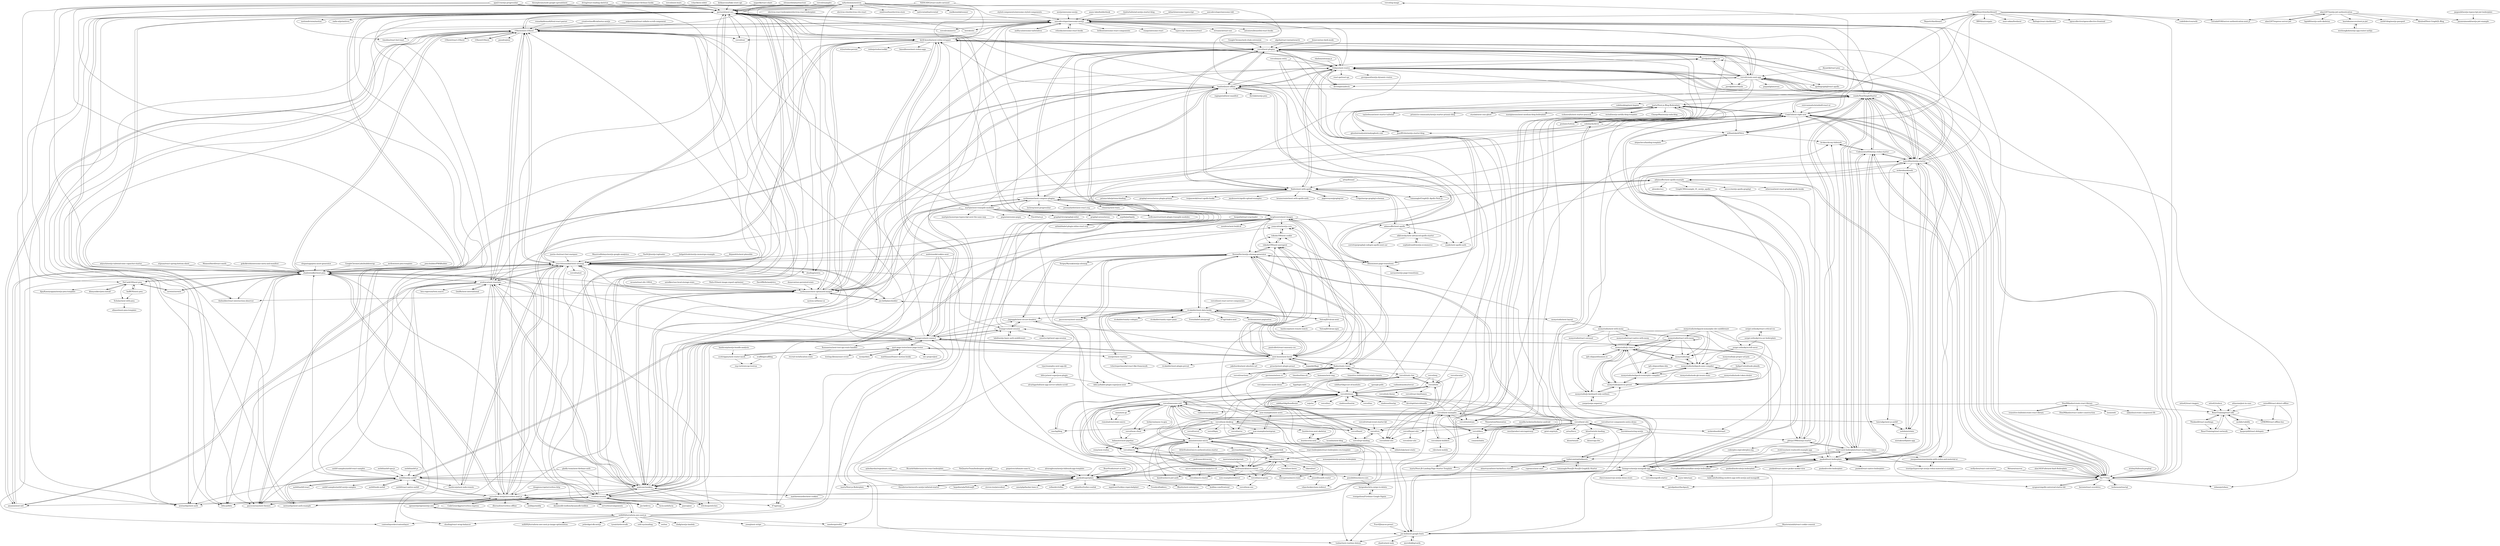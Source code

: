 digraph G {
"vercel/og-image" -> "garmeeh/next-seo" ["e"=1]
"nestjs/awesome-nestjs" -> "unicodeveloper/awesome-nextjs" ["e"=1]
"vercel/next-plugins" -> "fridays/next-routes"
"vercel/next-plugins" -> "vercel/create-next-app"
"vercel/next-plugins" -> "vercel/styled-jsx" ["e"=1]
"vercel/next-plugins" -> "hanford/next-offline"
"vercel/next-plugins" -> "cyrilwanner/next-compose-plugins"
"vercel/next-plugins" -> "twopluszero/next-images"
"vercel/next-plugins" -> "cyrilwanner/next-optimized-images"
"vercel/next-plugins" -> "garmeeh/next-seo"
"vercel/next-plugins" -> "iaincollins/nextjs-starter"
"vercel/next-plugins" -> "developit/unfetch" ["e"=1]
"vercel/next-plugins" -> "kirill-konshin/next-redux-wrapper"
"vercel/next-plugins" -> "lfades/next-with-apollo"
"vercel/next-plugins" -> "unicodeveloper/awesome-nextjs"
"vercel/next-plugins" -> "jaredpalmer/after.js" ["e"=1]
"vercel/next-plugins" -> "apollographql/react-apollo" ["e"=1]
"adamsoffer/next-apollo" -> "lfades/next-with-apollo"
"adamsoffer/next-apollo" -> "adamsoffer/next-apollo-example"
"adamsoffer/next-apollo" -> "ooade/next-apollo-auth"
"adamsoffer/next-apollo" -> "nikitowsky/next-advanced-apollo-starter"
"adamsoffer/next-apollo" -> "correttojs/graphql-codegen-apollo-next-ssr"
"vercel/arg" -> "vercel/release" ["e"=1]
"vercel/arg" -> "vercel/title" ["e"=1]
"jaredpalmer/after.js" -> "fridays/next-routes" ["e"=1]
"jaredpalmer/after.js" -> "vercel/create-next-app" ["e"=1]
"saltyshiomix/nextron" -> "electron-react-boilerplate/electron-react-boilerplate" ["e"=1]
"saltyshiomix/nextron" -> "shadowwalker/next-pwa"
"saltyshiomix/nextron" -> "leo/electron-next"
"saltyshiomix/nextron" -> "i18next/next-i18next"
"saltyshiomix/nextron" -> "electron-vite/electron-vite-react" ["e"=1]
"saltyshiomix/nextron" -> "pacocoursey/next-themes" ["e"=1]
"saltyshiomix/nextron" -> "shuding/nextra" ["e"=1]
"saltyshiomix/nextron" -> "nandorojo/solito" ["e"=1]
"saltyshiomix/nextron" -> "nextauthjs/next-auth" ["e"=1]
"saltyshiomix/nextron" -> "sindresorhus/electron-store" ["e"=1]
"saltyshiomix/nextron" -> "unicodeveloper/awesome-nextjs"
"saltyshiomix/nextron" -> "nativewind/nativewind" ["e"=1]
"saltyshiomix/nextron" -> "garmeeh/next-seo"
"saltyshiomix/nextron" -> "iamvishnusankar/next-sitemap"
"saltyshiomix/nextron" -> "emilkowalski/sonner" ["e"=1]
"i18next/next-i18next" -> "aralroca/next-translate"
"i18next/next-i18next" -> "i18next/react-i18next" ["e"=1]
"i18next/next-i18next" -> "garmeeh/next-seo"
"i18next/next-i18next" -> "amannn/next-intl" ["e"=1]
"i18next/next-i18next" -> "iamvishnusankar/next-sitemap"
"i18next/next-i18next" -> "nextauthjs/next-auth" ["e"=1]
"i18next/next-i18next" -> "shadowwalker/next-pwa"
"i18next/next-i18next" -> "pacocoursey/next-themes" ["e"=1]
"i18next/next-i18next" -> "vercel/swr" ["e"=1]
"i18next/next-i18next" -> "i18next/i18next" ["e"=1]
"i18next/next-i18next" -> "kirill-konshin/next-redux-wrapper"
"i18next/next-i18next" -> "unicodeveloper/awesome-nextjs"
"i18next/next-i18next" -> "timolins/react-hot-toast" ["e"=1]
"i18next/next-i18next" -> "47ng/nuqs" ["e"=1]
"i18next/next-i18next" -> "pmndrs/jotai" ["e"=1]
"vercel/now-examples" -> "vercel/now-builders"
"vercel/now-examples" -> "vercel/awesome-zeit"
"vercel/now-examples" -> "vercel/docs"
"vercel/now-examples" -> "vercel/next-plugins"
"vercel/now-examples" -> "vercel/vrs"
"vercel/now-examples" -> "vercel/micro" ["e"=1]
"vercel/now-examples" -> "vercel/next-site"
"vercel/now-examples" -> "hanford/next-offline"
"vercel/now-examples" -> "vercel/release"
"vercel/now-examples" -> "vercel/og-image" ["e"=1]
"vercel/now-examples" -> "iaincollins/nextjs-starter"
"vercel/now-examples" -> "amio/awesome-micro"
"vercel/now-examples" -> "fridays/next-routes"
"vercel/now-examples" -> "vercel/styled-jsx" ["e"=1]
"vercel/now-examples" -> "vercel/now-desktop"
"leerob/site" -> "garmeeh/next-seo" ["e"=1]
"aniftyco/awesome-tailwindcss" -> "unicodeveloper/awesome-nextjs" ["e"=1]
"shadowwalker/next-pwa" -> "garmeeh/next-seo"
"shadowwalker/next-pwa" -> "hanford/next-offline"
"shadowwalker/next-pwa" -> "iamvishnusankar/next-sitemap"
"shadowwalker/next-pwa" -> "i18next/next-i18next"
"shadowwalker/next-pwa" -> "DuCanhGH/next-pwa"
"shadowwalker/next-pwa" -> "pacocoursey/next-themes" ["e"=1]
"shadowwalker/next-pwa" -> "maticzav/nookies"
"shadowwalker/next-pwa" -> "serwist/serwist" ["e"=1]
"shadowwalker/next-pwa" -> "aralroca/next-translate"
"shadowwalker/next-pwa" -> "nextauthjs/next-auth" ["e"=1]
"shadowwalker/next-pwa" -> "serverless-nextjs/serverless-next.js"
"shadowwalker/next-pwa" -> "thebuilder/react-intersection-observer" ["e"=1]
"shadowwalker/next-pwa" -> "contentlayerdev/contentlayer" ["e"=1]
"shadowwalker/next-pwa" -> "blitz-js/blitz" ["e"=1]
"shadowwalker/next-pwa" -> "joe-bell/cva" ["e"=1]
"garmeeh/next-seo" -> "iamvishnusankar/next-sitemap"
"garmeeh/next-seo" -> "pacocoursey/next-themes" ["e"=1]
"garmeeh/next-seo" -> "i18next/next-i18next"
"garmeeh/next-seo" -> "unicodeveloper/awesome-nextjs"
"garmeeh/next-seo" -> "shadowwalker/next-pwa"
"garmeeh/next-seo" -> "nextauthjs/next-auth" ["e"=1]
"garmeeh/next-seo" -> "shuding/nextra" ["e"=1]
"garmeeh/next-seo" -> "maticzav/nookies"
"garmeeh/next-seo" -> "stitchesjs/stitches" ["e"=1]
"garmeeh/next-seo" -> "vercel/swr" ["e"=1]
"garmeeh/next-seo" -> "timolins/react-hot-toast" ["e"=1]
"garmeeh/next-seo" -> "blitz-js/blitz" ["e"=1]
"garmeeh/next-seo" -> "motiondivision/motion" ["e"=1]
"garmeeh/next-seo" -> "radix-ui/primitives" ["e"=1]
"garmeeh/next-seo" -> "thebuilder/react-intersection-observer" ["e"=1]
"serverless-nextjs/serverless-next.js" -> "milliHQ/terraform-aws-next-js"
"serverless-nextjs/serverless-next.js" -> "opennextjs/opennextjs-aws" ["e"=1]
"serverless-nextjs/serverless-next.js" -> "garmeeh/next-seo"
"serverless-nextjs/serverless-next.js" -> "blitz-js/blitz" ["e"=1]
"serverless-nextjs/serverless-next.js" -> "serverless/components" ["e"=1]
"serverless-nextjs/serverless-next.js" -> "iamvishnusankar/next-sitemap"
"serverless-nextjs/serverless-next.js" -> "CodeGenieApp/serverless-express" ["e"=1]
"serverless-nextjs/serverless-next.js" -> "dherault/serverless-offline" ["e"=1]
"serverless-nextjs/serverless-next.js" -> "shadowwalker/next-pwa"
"serverless-nextjs/serverless-next.js" -> "i18next/next-i18next"
"serverless-nextjs/serverless-next.js" -> "kirill-konshin/next-redux-wrapper"
"serverless-nextjs/serverless-next.js" -> "aralroca/next-translate"
"serverless-nextjs/serverless-next.js" -> "auth0/nextjs-auth0"
"serverless-nextjs/serverless-next.js" -> "middyjs/middy" ["e"=1]
"serverless-nextjs/serverless-next.js" -> "dynamodb-toolbox/dynamodb-toolbox" ["e"=1]
"apal21/nextjs-progressbar" -> "shadowwalker/next-pwa" ["e"=1]
"apal21/nextjs-progressbar" -> "iamvishnusankar/next-sitemap" ["e"=1]
"apal21/nextjs-progressbar" -> "garmeeh/next-seo" ["e"=1]
"apal21/nextjs-progressbar" -> "maticzav/nookies" ["e"=1]
"apal21/nextjs-progressbar" -> "DuCanhGH/next-pwa" ["e"=1]
"panva/jose" -> "vvo/iron-session" ["e"=1]
"IlusionDev/nextjs-sitemap-generator" -> "joe-bell/next-google-fonts"
"IlusionDev/nextjs-sitemap-generator" -> "tusbar/next-runtime-dotenv"
"IlusionDev/nextjs-sitemap-generator" -> "tokuda109/next-useragent"
"IlusionDev/nextjs-sitemap-generator" -> "jagaapple/next-secure-headers"
"IlusionDev/nextjs-sitemap-generator" -> "next-boost/next-boost"
"IlusionDev/nextjs-sitemap-generator" -> "pacocoursey/next-unused"
"IlusionDev/nextjs-sitemap-generator" -> "iamvishnusankar/next-sitemap"
"IlusionDev/nextjs-sitemap-generator" -> "lfades/static-tweet"
"IlusionDev/nextjs-sitemap-generator" -> "blitz-js/babel-plugin-superjson-next"
"IlusionDev/nextjs-sitemap-generator" -> "SergeyMyssak/nextjs-sitemap"
"IlusionDev/nextjs-sitemap-generator" -> "illinois/next-page-transitions"
"IlusionDev/nextjs-sitemap-generator" -> "ricokahler/next-data-hooks"
"CrystallizeAPI/crystallize-nextjs-boilerplate" -> "react-next-boilerplate/react-next-boilerplate" ["e"=1]
"serverless/components" -> "serverless-nextjs/serverless-next.js" ["e"=1]
"DavidWells/analytics" -> "cyrilwanner/next-optimized-images" ["e"=1]
"rehooks/awesome-react-hooks" -> "unicodeveloper/awesome-nextjs" ["e"=1]
"maticzav/nookies" -> "garmeeh/next-seo"
"maticzav/nookies" -> "shadowwalker/next-pwa"
"maticzav/nookies" -> "iamvishnusankar/next-sitemap"
"maticzav/nookies" -> "kirill-konshin/next-redux-wrapper"
"maticzav/nookies" -> "i18next/next-i18next"
"maticzav/nookies" -> "hoangvvo/next-connect"
"maticzav/nookies" -> "aralroca/next-translate"
"maticzav/nookies" -> "vvo/iron-session"
"maticzav/nookies" -> "stitchesjs/stitches" ["e"=1]
"maticzav/nookies" -> "matthewmueller/next-cookies"
"maticzav/nookies" -> "fridays/next-routes"
"maticzav/nookies" -> "cyrilwanner/next-optimized-images"
"maticzav/nookies" -> "serverless-nextjs/serverless-next.js"
"maticzav/nookies" -> "twopluszero/next-images"
"maticzav/nookies" -> "pacocoursey/next-themes" ["e"=1]
"twopluszero/next-images" -> "cyrilwanner/next-optimized-images"
"twopluszero/next-images" -> "cyrilwanner/next-compose-plugins"
"twopluszero/next-images" -> "vercel/next-plugins"
"twopluszero/next-images" -> "next-boost/next-boost"
"twopluszero/next-images" -> "airbnb/babel-plugin-inline-react-svg"
"twopluszero/next-images" -> "maticzav/nookies"
"twopluszero/next-images" -> "nexdrew/next-build-id"
"twopluszero/next-images" -> "lfades/static-tweet"
"twopluszero/next-images" -> "garmeeh/next-seo"
"twopluszero/next-images" -> "IlusionDev/nextjs-sitemap-generator"
"twopluszero/next-images" -> "tokuda109/next-useragent"
"twopluszero/next-images" -> "iamvishnusankar/next-sitemap"
"twopluszero/next-images" -> "yonycalsin/nextjs-cors"
"twopluszero/next-images" -> "adamsoffer/next-apollo"
"twopluszero/next-images" -> "lfades/next-with-apollo"
"auth0/auth0-spa-js" -> "auth0/nextjs-auth0" ["e"=1]
"andreizanik/cookies-next" -> "maticzav/nookies" ["e"=1]
"andreizanik/cookies-next" -> "iamvishnusankar/next-sitemap" ["e"=1]
"andreizanik/cookies-next" -> "hoangvvo/next-connect" ["e"=1]
"andreizanik/cookies-next" -> "hoangvvo/next-session" ["e"=1]
"alan345/Fullstack-SaaS-Boilerplate" -> "Sly777/ran" ["e"=1]
"pedronauck/reworm" -> "pedronauck/micro-router" ["e"=1]
"donavon/use-persisted-state" -> "cyrilwanner/next-optimized-images" ["e"=1]
"auth0/auth0.js" -> "auth0/nextjs-auth0" ["e"=1]
"nitin42/redocx" -> "ReactTraining/react-idle" ["e"=1]
"Thinkmill/react-markings" -> "ReactTraining/react-idle" ["e"=1]
"Thinkmill/react-markings" -> "ReactTraining/react-network" ["e"=1]
"DimiMikadze/create-react-library" -> "transitive-bullshit/create-react-library" ["e"=1]
"DimiMikadze/create-react-library" -> "DimiMikadze/react-under-construction"
"DimiMikadze/create-react-library" -> "insin/nwb" ["e"=1]
"DimiMikadze/create-react-library" -> "ReactTraining/react-idle"
"DimiMikadze/create-react-library" -> "aakashns/create-component-lib"
"DimiMikadze/create-react-library" -> "vadimdemedes/pronto"
"transitive-bullshit/create-react-library" -> "DimiMikadze/create-react-library" ["e"=1]
"async-labs/builderbook" -> "unicodeveloper/awesome-nextjs" ["e"=1]
"CSFrequency/react-firebase-hooks" -> "garmeeh/next-seo" ["e"=1]
"artsy/fresnel" -> "next-boost/next-boost" ["e"=1]
"artsy/fresnel" -> "lfades/next-with-apollo" ["e"=1]
"atlassian/jest-in-case" -> "ReactTraining/react-idle" ["e"=1]
"hanford/next-offline" -> "shadowwalker/next-pwa"
"hanford/next-offline" -> "fridays/next-routes"
"hanford/next-offline" -> "vercel/next-plugins"
"hanford/next-offline" -> "ooade/NextSimpleStarter"
"hanford/next-offline" -> "ragingwind/next-manifest"
"hanford/next-offline" -> "cyrilwanner/next-optimized-images"
"hanford/next-offline" -> "cyrilwanner/next-compose-plugins"
"hanford/next-offline" -> "illinois/next-page-transitions"
"hanford/next-offline" -> "vercel/create-next-app"
"hanford/next-offline" -> "lfades/next-with-apollo"
"hanford/next-offline" -> "Aerolab/nextjs-pwa"
"hanford/next-offline" -> "garmeeh/next-seo"
"hanford/next-offline" -> "kirill-konshin/next-redux-wrapper"
"hanford/next-offline" -> "maticzav/nookies"
"hanford/next-offline" -> "jaredpalmer/after.js" ["e"=1]
"mvasin/react-div-100vh" -> "cyrilwanner/next-optimized-images" ["e"=1]
"react-next-boilerplate/react-next-boilerplate" -> "pankod/next-boilerplate"
"react-next-boilerplate/react-next-boilerplate" -> "joaopaulomoraes/nextjs-with-redux-and-material-ui"
"react-next-boilerplate/react-next-boilerplate" -> "CodementorIO/nextjs-redux-starter"
"react-next-boilerplate/react-next-boilerplate" -> "CrystallizeAPI/crystallize-nextjs-boilerplate" ["e"=1]
"react-next-boilerplate/react-next-boilerplate" -> "kvokov/oh-my-fullstack"
"react-next-boilerplate/react-next-boilerplate" -> "ooade/NextSimpleStarter"
"react-next-boilerplate/react-next-boilerplate" -> "UnlyEd/next-right-now"
"react-next-boilerplate/react-next-boilerplate" -> "treetips/typescript-nextjs-redux-material-ui-example"
"react-next-boilerplate/react-next-boilerplate" -> "pbteja1998/nextjs-starter"
"react-next-boilerplate/react-next-boilerplate" -> "tudorconstantin/knests"
"cyrilwanner/next-optimized-images" -> "cyrilwanner/next-compose-plugins"
"cyrilwanner/next-optimized-images" -> "twopluszero/next-images"
"cyrilwanner/next-optimized-images" -> "garmeeh/next-seo"
"cyrilwanner/next-optimized-images" -> "vercel/next-plugins"
"cyrilwanner/next-optimized-images" -> "hanford/next-offline"
"cyrilwanner/next-optimized-images" -> "joe-bell/plaiceholder" ["e"=1]
"cyrilwanner/next-optimized-images" -> "i18next/next-i18next"
"cyrilwanner/next-optimized-images" -> "thebuilder/react-intersection-observer" ["e"=1]
"cyrilwanner/next-optimized-images" -> "kirill-konshin/next-redux-wrapper"
"cyrilwanner/next-optimized-images" -> "iamvishnusankar/next-sitemap"
"cyrilwanner/next-optimized-images" -> "fridays/next-routes"
"cyrilwanner/next-optimized-images" -> "serverless-nextjs/serverless-next.js"
"cyrilwanner/next-optimized-images" -> "maticzav/nookies"
"cyrilwanner/next-optimized-images" -> "system-ui/theme-ui" ["e"=1]
"cyrilwanner/next-optimized-images" -> "shadowwalker/next-pwa"
"sindresorhus/ow" -> "vercel/release" ["e"=1]
"ekalinin/sitemap.js" -> "fridays/next-routes" ["e"=1]
"ianstormtaylor/permit" -> "pedronauck/micro-router" ["e"=1]
"nitin42/react-imgpro" -> "ReactTraining/react-idle" ["e"=1]
"YIZHUANG/react-multi-carousel" -> "garmeeh/next-seo" ["e"=1]
"YIZHUANG/react-multi-carousel" -> "kirill-konshin/next-redux-wrapper" ["e"=1]
"pankod/next-boilerplate" -> "pankod/superplate"
"pankod/next-boilerplate" -> "UnlyEd/next-right-now"
"pankod/next-boilerplate" -> "react-next-boilerplate/react-next-boilerplate"
"pankod/next-boilerplate" -> "Sly777/ran"
"pankod/next-boilerplate" -> "ooade/NextSimpleStarter"
"pankod/next-boilerplate" -> "unicodeveloper/awesome-nextjs"
"pankod/next-boilerplate" -> "CodementorIO/nextjs-redux-starter"
"pankod/next-boilerplate" -> "iaincollins/nextjs-starter"
"pankod/next-boilerplate" -> "hoangvvo/nextjs-mongodb-app"
"pankod/next-boilerplate" -> "pankod/svelte-boilerplate" ["e"=1]
"pankod/next-boilerplate" -> "pankod/react-native-boilerplate" ["e"=1]
"pankod/next-boilerplate" -> "pankod/moleculerjs-boilerplate" ["e"=1]
"pankod/next-boilerplate" -> "pankod/react-native-picker-modal-view" ["e"=1]
"pankod/next-boilerplate" -> "CrystallizeAPI/crystallize-nextjs-boilerplate" ["e"=1]
"pankod/next-boilerplate" -> "ixartz/Next-JS-Landing-Page-Starter-Template" ["e"=1]
"CodementorIO/nextjs-redux-starter" -> "kvokov/oh-my-fullstack"
"CodementorIO/nextjs-redux-starter" -> "ooade/NextSimpleStarter"
"CodementorIO/nextjs-redux-starter" -> "react-next-boilerplate/react-next-boilerplate"
"CodementorIO/nextjs-redux-starter" -> "joaopaulomoraes/nextjs-with-redux-and-material-ui"
"CodementorIO/nextjs-redux-starter" -> "pankod/next-boilerplate"
"CodementorIO/nextjs-redux-starter" -> "Sly777/ran"
"CodementorIO/nextjs-redux-starter" -> "iaincollins/nextjs-starter"
"lauriskuznecovs/next-js-jwt" -> "weehongkoh/nextjs-app-router-authjs"
"Mastermindzh/react-cookie-consent" -> "joe-bell/next-google-fonts" ["e"=1]
"kvokov/oh-my-fullstack" -> "CodementorIO/nextjs-redux-starter"
"alan2207/nextjs-jwt-authentication" -> "alan2207/express-server-jwt"
"alan2207/nextjs-jwt-authentication" -> "lauriskuznecovs/next-js-jwt"
"alan2207/nextjs-jwt-authentication" -> "bgold0/nextjs-auth-skeleton"
"alan2207/nextjs-jwt-authentication" -> "estrada9166/server-authentication-next.js"
"alan2207/nextjs-jwt-authentication" -> "jasonraimondi/nextjs-jwt-example"
"alan2207/nextjs-jwt-authentication" -> "auth0-blog/nextjs-passport"
"alan2207/nextjs-jwt-authentication" -> "Alexloof/Next-GraphQL-Blog"
"NoQuarterTeam/boilerplate-graphql" -> "pankod/superplate" ["e"=1]
"donavon/use-dark-mode" -> "vercel/next-plugins" ["e"=1]
"vercel/title" -> "vercel/title-site"
"vercel/title" -> "vercel/static-fun"
"vercel/title" -> "vercel/zsh-theme"
"vercel/title" -> "vercel/release"
"vercel/title" -> "vercel/react-keyframes"
"mozilla-lockwise/lockwise-android" -> "vercel/docs" ["e"=1]
"atulmy/fullstack-graphql" -> "Sly777/ran" ["e"=1]
"vercel/now-builders" -> "vercel/now-examples"
"vercel/now-builders" -> "rdev/now-mobile"
"Reportr/dashboard" -> "danielbayerlein/dashboard" ["e"=1]
"williamluke4/Nitro" -> "ooade/NextSimpleStarter"
"williamluke4/Nitro" -> "alepacheco/landing-template"
"williamluke4/Nitro" -> "kvokov/oh-my-fullstack"
"williamluke4/Nitro" -> "pbteja1998/nextjs-starter"
"martpie/next-transpile-modules" -> "cyrilwanner/next-compose-plugins"
"martpie/next-transpile-modules" -> "wellcometrust/next-plugin-transpile-modules"
"martpie/next-transpile-modules" -> "martpie/monorepo-typescript-next-the-sane-way"
"martpie/next-transpile-modules" -> "maticzav/nookies"
"martpie/next-transpile-modules" -> "i18next/next-i18next"
"martpie/next-transpile-modules" -> "hanford/next-offline"
"martpie/next-transpile-modules" -> "pnpm/awesome-pnpm" ["e"=1]
"martpie/next-transpile-modules" -> "kirill-konshin/next-redux-wrapper"
"martpie/next-transpile-modules" -> "Vincit/tarn.js" ["e"=1]
"martpie/next-transpile-modules" -> "graphql-hive/graphql-eslint" ["e"=1]
"martpie/next-transpile-modules" -> "twopluszero/next-images"
"martpie/next-transpile-modules" -> "graphql-nexus/nexus" ["e"=1]
"martpie/next-transpile-modules" -> "cyrilwanner/next-optimized-images"
"martpie/next-transpile-modules" -> "hoangvvo/next-connect"
"martpie/next-transpile-modules" -> "aspida/pathpida" ["e"=1]
"illinois/next-page-transitions" -> "xavxyz/nextjs-page-transitions" ["e"=1]
"illinois/next-page-transitions" -> "fridays/next-routes"
"illinois/next-page-transitions" -> "hanford/next-offline"
"illinois/next-page-transitions" -> "tusbar/next-runtime-dotenv"
"illinois/next-page-transitions" -> "IlusionDev/nextjs-sitemap-generator"
"vercel/next-site" -> "vercel/docs"
"vercel/next-site" -> "vercel/next-plugins"
"vercel/next-site" -> "joe-bell/next-google-fonts"
"vercel/next-site" -> "leerob/mastering-nextjs" ["e"=1]
"vercel/next-site" -> "vercel/vrs"
"vercel/next-site" -> "iaincollins/nextjs-starter"
"vercel/next-site" -> "vercel/now-examples"
"vercel/next-site" -> "artsy/force" ["e"=1]
"vercel/next-site" -> "wso2/product-microgateway" ["e"=1]
"vercel/next-site" -> "vercel/hyper-site"
"vercel/next-site" -> "kitze/twizzle-landing"
"vercel/next-site" -> "rauchg/blog" ["e"=1]
"vercel/next-site" -> "nickredmark/staart" ["e"=1]
"vercel/next-site" -> "geist-org/style" ["e"=1]
"vercel/next-site" -> "vercel/release"
"vercel/vrs" -> "vercel/static-fun"
"vercel/vrs" -> "vercel/spr-landing"
"vercel/vrs" -> "vercel/title-site"
"tokuda109/next-useragent" -> "tokuda109/next-cookie"
"tokuda109/next-useragent" -> "next-boost/next-boost"
"tokuda109/next-useragent" -> "IlusionDev/nextjs-sitemap-generator"
"hoangvvo/next-session" -> "hoangvvo/next-connect"
"hoangvvo/next-session" -> "sweetscript/next-app-session"
"hoangvvo/next-session" -> "yonycalsin/nextjs-cors"
"hoangvvo/next-session" -> "labd/nextjs-basic-auth-middleware"
"hoangvvo/next-session" -> "jagaapple/next-secure-headers"
"cyrilwanner/next-compose-plugins" -> "cyrilwanner/next-optimized-images"
"cyrilwanner/next-compose-plugins" -> "twopluszero/next-images"
"cyrilwanner/next-compose-plugins" -> "vercel/next-plugins"
"cyrilwanner/next-compose-plugins" -> "martpie/next-transpile-modules"
"cyrilwanner/next-compose-plugins" -> "hanford/next-offline"
"cyrilwanner/next-compose-plugins" -> "lfades/next-with-apollo"
"cyrilwanner/next-compose-plugins" -> "wellcometrust/next-plugin-transpile-modules"
"cyrilwanner/next-compose-plugins" -> "illinois/next-page-transitions"
"cyrilwanner/next-compose-plugins" -> "rohanray/next-fonts"
"cyrilwanner/next-compose-plugins" -> "lucleray/next-progressbar"
"cyrilwanner/next-compose-plugins" -> "jeremybarbet/next-react-svg"
"scaffdog/scaffdog" -> "reg-viz/storycap-testrun" ["e"=1]
"ReactTraining/react-idle" -> "ReactTraining/react-network"
"ReactTraining/react-idle" -> "LINKIWI/react-offline-hoc"
"ReactTraining/react-idle" -> "zackify/validify"
"ReactTraining/react-idle" -> "kasperpihl/react-delegate"
"ReactTraining/react-idle" -> "Thinkmill/react-markings" ["e"=1]
"tokuda109/next-cookie" -> "yonycalsin/nextjs-cors"
"tokuda109/next-cookie" -> "tokuda109/next-useragent"
"vercel/spr-landing" -> "vercel/vrs"
"kitze/twizzle-landing" -> "kitze/twizzle"
"kitze/twizzle-landing" -> "kitze/copy-lite"
"moxystudio/react-with-moxy" -> "moxystudio/js-class-is"
"moxystudio/react-with-moxy" -> "moxystudio/ugo"
"moxystudio/react-with-moxy" -> "moxystudio/postcss-preset"
"moxystudio/react-with-moxy" -> "moxystudio/react-with-moxy"
"moxystudio/react-with-moxy" -> "moxystudio/webpack-sane-compiler"
"moxystudio/react-with-moxy" -> "moxystudio/webpack-isomorphic-compiler"
"moxystudio/react-with-moxy" -> "moxystudio/js-keyboard-only-outlines"
"moxystudio/js-proper-url-join" -> "moxystudio/webpack-sane-compiler"
"moxystudio/js-proper-url-join" -> "IndigoUnited/node-planify"
"moxystudio/postcss-preset" -> "moxystudio/webpack-sane-compiler"
"moxystudio/postcss-preset" -> "moxystudio/js-class-is"
"moxystudio/postcss-preset" -> "moxystudio/js-keyboard-only-outlines"
"moxystudio/postcss-preset" -> "moxystudio/ugo"
"moxystudio/postcss-preset" -> "moxystudio/webpack-isomorphic-compiler"
"moxystudio/webpack-sane-compiler" -> "moxystudio/postcss-preset"
"moxystudio/webpack-sane-compiler" -> "moxystudio/ugo"
"moxystudio/webpack-sane-compiler" -> "moxystudio/webpack-isomorphic-compiler"
"moxystudio/webpack-sane-compiler" -> "moxystudio/js-class-is"
"yargs/yargs-unparser" -> "moxystudio/postcss-preset"
"yargs/yargs-unparser" -> "moxystudio/js-keyboard-only-outlines"
"moxystudio/ugo" -> "moxystudio/js-class-is"
"moxystudio/ugo" -> "moxystudio/webpack-sane-compiler"
"moxystudio/js-class-is" -> "moxystudio/ugo"
"moxystudio/js-class-is" -> "moxystudio/postcss-preset"
"moxystudio/js-class-is" -> "moxystudio/react-with-moxy"
"moxystudio/js-class-is" -> "moxystudio/webpack-sane-compiler"
"moxystudio/js-class-is" -> "moxystudio/webpack-isomorphic-compiler"
"moxystudio/js-class-is" -> "moxystudio/js-keyboard-only-outlines"
"moxystudio/js-class-is" -> "ipfs-shipyard/nomios.io"
"moxystudio/js-keyboard-only-outlines" -> "moxystudio/postcss-preset"
"moxystudio/js-keyboard-only-outlines" -> "moxystudio/webpack-sane-compiler"
"moxystudio/js-keyboard-only-outlines" -> "moxystudio/js-class-is"
"moxystudio/js-keyboard-only-outlines" -> "yargs/yargs-unparser"
"ipfs-shipyard/pm-idm" -> "moxystudio/webpack-isomorphic-compiler"
"alan2207/express-server-jwt" -> "alan2207/nextjs-jwt-authentication"
"vercel/micro-proxy" -> "vercel/micro-dev"
"vercel/micro-proxy" -> "vercel/now-env"
"joaopaulomoraes/nextjs-with-redux-and-material-ui" -> "treetips/typescript-nextjs-redux-material-ui-example"
"xavxyz/nextjs-page-transitions" -> "illinois/next-page-transitions" ["e"=1]
"vercel/hyper-site" -> "vercel/title-site"
"vercel/hyper-site" -> "vercel/title"
"vercel/hyper-site" -> "vercel/swr-site"
"nikitowsky/next-advanced-apollo-starter" -> "sophiabrandt/nextjs-ecommerce"
"nikitowsky/next-advanced-apollo-starter" -> "ooade/next-apollo-auth"
"nikitowsky/next-advanced-apollo-starter" -> "correttojs/graphql-codegen-apollo-next-ssr"
"treetips/typescript-nextjs-redux-material-ui-example" -> "joaopaulomoraes/nextjs-with-redux-and-material-ui"
"lfades/next-with-apollo" -> "adamsoffer/next-apollo"
"lfades/next-with-apollo" -> "adamsoffer/next-apollo-example"
"lfades/next-with-apollo" -> "tomanagle/GraphQL-Apollo-Next.js"
"lfades/next-with-apollo" -> "brunocrosier/next-with-apollo-auth"
"lfades/next-with-apollo" -> "piglovesyou/graphql-let" ["e"=1]
"lfades/next-with-apollo" -> "vercel/next-plugins"
"lfades/next-with-apollo" -> "cyrilwanner/next-compose-plugins"
"lfades/next-with-apollo" -> "hanford/next-offline"
"lfades/next-with-apollo" -> "Urigo/merge-graphql-schemas" ["e"=1]
"lfades/next-with-apollo" -> "fridays/next-routes"
"lfades/next-with-apollo" -> "prisma-labs/prisma-binding" ["e"=1]
"lfades/next-with-apollo" -> "nikitowsky/next-advanced-apollo-starter"
"lfades/next-with-apollo" -> "graphql-nexus/nexus-plugin-prisma" ["e"=1]
"lfades/next-with-apollo" -> "trojanowski/react-apollo-hooks" ["e"=1]
"lfades/next-with-apollo" -> "jaydenseric/apollo-upload-examples" ["e"=1]
"jaygould/nextjs-typescript-jwt-boilerplate" -> "jasonraimondi/nextjs-jwt-example"
"ReactTraining/react-network" -> "ReactTraining/react-idle"
"ipfs-shipyard/nomios.io" -> "moxystudio/js-class-is"
"sergei-zelinsky/react-critical-css" -> "sergei-zelinsky/scroll-saver"
"sergei-zelinsky/react-critical-css" -> "sergei-zelinsky/cra-ssr-boilerplate"
"sergei-zelinsky/scroll-saver" -> "moxystudio/webpack-sane-compiler"
"sergei-zelinsky/scroll-saver" -> "moxystudio/ugo"
"vercel/next-learn" -> "garmeeh/next-seo" ["e"=1]
"hashicorp/next-mdx-remote" -> "garmeeh/next-seo" ["e"=1]
"hashicorp/next-mdx-remote" -> "iamvishnusankar/next-sitemap" ["e"=1]
"poulainv/tottem" -> "UnlyEd/next-right-now" ["e"=1]
"poulainv/tottem" -> "ixartz/Next-js-Blog-Boilerplate" ["e"=1]
"rcbyr/keen-slider" -> "garmeeh/next-seo" ["e"=1]
"milliHQ/terraform-aws-next-js" -> "serverless-nextjs/serverless-next.js"
"milliHQ/terraform-aws-next-js" -> "opennextjs/opennextjs-aws" ["e"=1]
"milliHQ/terraform-aws-next-js" -> "milliHQ/terraform-aws-next-js-image-optimization"
"milliHQ/terraform-aws-next-js" -> "ynnoj/next-stripe" ["e"=1]
"milliHQ/terraform-aws-next-js" -> "jetbridge/cdk-nextjs" ["e"=1]
"milliHQ/terraform-aws-next-js" -> "tywalch/electrodb" ["e"=1]
"milliHQ/terraform-aws-next-js" -> "sofn-xyz/mailing" ["e"=1]
"milliHQ/terraform-aws-next-js" -> "contentlayerdev/contentlayer" ["e"=1]
"milliHQ/terraform-aws-next-js" -> "sst/ion" ["e"=1]
"milliHQ/terraform-aws-next-js" -> "UnlyEd/next-right-now"
"milliHQ/terraform-aws-next-js" -> "nandorojo/solito" ["e"=1]
"milliHQ/terraform-aws-next-js" -> "shuding/react-wrap-balancer" ["e"=1]
"milliHQ/terraform-aws-next-js" -> "hoangvvo/next-connect"
"milliHQ/terraform-aws-next-js" -> "sladg/nextjs-lambda" ["e"=1]
"milliHQ/terraform-aws-next-js" -> "maticzav/nookies"
"hoangvvo/nextjs-mongodb-app" -> "hoangvvo/next-connect"
"hoangvvo/nextjs-mongodb-app" -> "UnlyEd/next-right-now"
"hoangvvo/nextjs-mongodb-app" -> "pankod/next-boilerplate"
"hoangvvo/nextjs-mongodb-app" -> "unicodeveloper/awesome-nextjs"
"hoangvvo/nextjs-mongodb-app" -> "pankod/superplate"
"hoangvvo/nextjs-mongodb-app" -> "nextauthjs/next-auth-example" ["e"=1]
"hoangvvo/nextjs-mongodb-app" -> "hoangvvo/next-session"
"hoangvvo/nextjs-mongodb-app" -> "vvo/iron-session"
"hoangvvo/nextjs-mongodb-app" -> "Sly777/ran"
"hoangvvo/nextjs-mongodb-app" -> "auth0/nextjs-auth0"
"hoangvvo/nextjs-mongodb-app" -> "iaincollins/nextjs-starter"
"hoangvvo/nextjs-mongodb-app" -> "kukicado/building-modern-app-with-nextjs-and-mongodb"
"hoangvvo/nextjs-mongodb-app" -> "chec/commercejs-nextjs-demo-store" ["e"=1]
"hoangvvo/nextjs-mongodb-app" -> "vercel/mongodb-starter" ["e"=1]
"hoangvvo/nextjs-mongodb-app" -> "async-labs/saas" ["e"=1]
"aralroca/next-translate" -> "i18next/next-i18next"
"aralroca/next-translate" -> "amannn/next-intl" ["e"=1]
"aralroca/next-translate" -> "garmeeh/next-seo"
"aralroca/next-translate" -> "iamvishnusankar/next-sitemap"
"aralroca/next-translate" -> "shadowwalker/next-pwa"
"aralroca/next-translate" -> "QuiiBz/next-international" ["e"=1]
"aralroca/next-translate" -> "maticzav/nookies"
"aralroca/next-translate" -> "pacocoursey/next-themes" ["e"=1]
"aralroca/next-translate" -> "serverless-nextjs/serverless-next.js"
"aralroca/next-translate" -> "stitchesjs/stitches" ["e"=1]
"aralroca/next-translate" -> "kirill-konshin/next-redux-wrapper"
"aralroca/next-translate" -> "cyrilwanner/next-optimized-images"
"aralroca/next-translate" -> "blitz-js/blitz" ["e"=1]
"aralroca/next-translate" -> "ben-rogerson/twin.macro" ["e"=1]
"aralroca/next-translate" -> "hashicorp/next-mdx-remote" ["e"=1]
"lfades/static-tweet" -> "vercel/reactions"
"lfades/static-tweet" -> "transitive-bullshit/react-static-tweets" ["e"=1]
"lfades/static-tweet" -> "tokuda109/next-useragent"
"lfades/static-tweet" -> "next-boost/next-boost"
"lfades/static-tweet" -> "IlusionDev/nextjs-sitemap-generator"
"lfades/static-tweet" -> "twopluszero/next-images"
"lfades/static-tweet" -> "gavinmn/nelson.co" ["e"=1]
"lfades/static-tweet" -> "timolins/timo-sh" ["e"=1]
"lfades/static-tweet" -> "rauchg/blog" ["e"=1]
"lfades/static-tweet" -> "vercel/static-fun"
"lfades/static-tweet" -> "humaans/next-img"
"belgattitude/nextjs-monorepo-example" -> "iamvishnusankar/next-sitemap" ["e"=1]
"nextauthjs/next-auth-example" -> "vvo/iron-session" ["e"=1]
"nextauthjs/next-auth-example" -> "garmeeh/next-seo" ["e"=1]
"nextauthjs/next-auth-example" -> "auth0/nextjs-auth0" ["e"=1]
"nextauthjs/next-auth-example" -> "i18next/next-i18next" ["e"=1]
"moxystudio/next-with-moxy" -> "moxystudio/react-with-moxy"
"moxystudio/next-with-moxy" -> "moxystudio/js-class-is"
"moxystudio/next-with-moxy" -> "moxystudio/react-native-with-moxy"
"moxystudio/next-with-moxy" -> "moxystudio/react-carousel"
"moxystudio/next-with-moxy" -> "moxystudio/ugo"
"keikaavousi/fake-store-api" -> "garmeeh/next-seo" ["e"=1]
"vvo/iron-session" -> "hoangvvo/next-connect"
"vvo/iron-session" -> "panva/jose" ["e"=1]
"vvo/iron-session" -> "nextauthjs/next-auth-example" ["e"=1]
"vvo/iron-session" -> "joe-bell/cva" ["e"=1]
"vvo/iron-session" -> "lucia-auth/lucia" ["e"=1]
"vvo/iron-session" -> "pacocoursey/next-themes" ["e"=1]
"vvo/iron-session" -> "nextauthjs/next-auth" ["e"=1]
"vvo/iron-session" -> "hoangvvo/next-session"
"vvo/iron-session" -> "47ng/nuqs" ["e"=1]
"vvo/iron-session" -> "garmeeh/next-seo"
"vvo/iron-session" -> "i18next/next-i18next"
"vvo/iron-session" -> "iamvishnusankar/next-sitemap"
"vvo/iron-session" -> "maticzav/nookies"
"vvo/iron-session" -> "amannn/next-intl" ["e"=1]
"vvo/iron-session" -> "stitchesjs/stitches" ["e"=1]
"i18next/i18next" -> "i18next/next-i18next" ["e"=1]
"react-boilerplate/react-boilerplate-cra-template" -> "pankod/superplate" ["e"=1]
"react-boilerplate/react-boilerplate-cra-template" -> "pankod/next-boilerplate" ["e"=1]
"iamvishnusankar/next-sitemap" -> "garmeeh/next-seo"
"iamvishnusankar/next-sitemap" -> "pacocoursey/next-themes" ["e"=1]
"iamvishnusankar/next-sitemap" -> "i18next/next-i18next"
"iamvishnusankar/next-sitemap" -> "shadowwalker/next-pwa"
"iamvishnusankar/next-sitemap" -> "aralroca/next-translate"
"iamvishnusankar/next-sitemap" -> "hashicorp/next-mdx-remote" ["e"=1]
"iamvishnusankar/next-sitemap" -> "amannn/next-intl" ["e"=1]
"iamvishnusankar/next-sitemap" -> "contentlayerdev/contentlayer" ["e"=1]
"iamvishnusankar/next-sitemap" -> "maticzav/nookies"
"iamvishnusankar/next-sitemap" -> "joe-bell/plaiceholder" ["e"=1]
"iamvishnusankar/next-sitemap" -> "shuding/nextra" ["e"=1]
"iamvishnusankar/next-sitemap" -> "shuding/react-wrap-balancer" ["e"=1]
"iamvishnusankar/next-sitemap" -> "vercel/satori" ["e"=1]
"iamvishnusankar/next-sitemap" -> "47ng/nuqs" ["e"=1]
"iamvishnusankar/next-sitemap" -> "joe-bell/cva" ["e"=1]
"GoogleChrome/web-vitals-extension" -> "vercel/next-plugins" ["e"=1]
"piglovesyou/graphql-let" -> "lfades/next-with-apollo" ["e"=1]
"labd/nextjs-basic-auth-middleware" -> "hoangvvo/next-session"
"BearStudio/start-ui-web" -> "pankod/superplate" ["e"=1]
"auth0/auth0-react" -> "auth0/nextjs-auth0" ["e"=1]
"auth0/nextjs-auth0" -> "auth0/auth0-react" ["e"=1]
"auth0/nextjs-auth0" -> "serverless-nextjs/serverless-next.js"
"auth0/nextjs-auth0" -> "nextauthjs/next-auth-example" ["e"=1]
"auth0/nextjs-auth0" -> "iamvishnusankar/next-sitemap"
"auth0/nextjs-auth0" -> "hashicorp/next-mdx-remote" ["e"=1]
"auth0/nextjs-auth0" -> "garmeeh/next-seo"
"auth0/nextjs-auth0" -> "nextauthjs/next-auth" ["e"=1]
"auth0/nextjs-auth0" -> "auth0-samples/auth0-nextjs-samples"
"auth0/nextjs-auth0" -> "vvo/iron-session"
"auth0/nextjs-auth0" -> "hoangvvo/next-connect"
"auth0/nextjs-auth0" -> "maticzav/nookies"
"auth0/nextjs-auth0" -> "shadowwalker/next-pwa"
"auth0/nextjs-auth0" -> "hoangvvo/nextjs-mongodb-app"
"auth0/nextjs-auth0" -> "auth0/node-auth0" ["e"=1]
"auth0/nextjs-auth0" -> "auth0/react-native-auth0" ["e"=1]
"elegantapp/pwa-asset-generator" -> "shadowwalker/next-pwa" ["e"=1]
"colinhacks/devii" -> "tudorconstantin/knests"
"colinhacks/devii" -> "UnlyEd/next-right-now"
"colinhacks/devii" -> "JoseRFelix/nextjs-starter-blog" ["e"=1]
"colinhacks/devii" -> "williamluke4/Nitro"
"colinhacks/devii" -> "ghoshnirmalya/nirmalyaghosh.com" ["e"=1]
"colinhacks/devii" -> "ixartz/Next-js-Blog-Boilerplate"
"creativetimofficial/notus-nextjs" -> "i18next/next-i18next" ["e"=1]
"tudorconstantin/knests" -> "ahmetuysal/nest-hackathon-starter" ["e"=1]
"tudorconstantin/knests" -> "csprance/next-smrt"
"tudorconstantin/knests" -> "tomanagle/NextJS-NestJS-GraphQL-Starter" ["e"=1]
"tudorconstantin/knests" -> "colinhacks/devii"
"GoogleChromeLabs/bubblewrap" -> "shadowwalker/next-pwa" ["e"=1]
"next-page-tester/next-page-tester" -> "scottrippey/next-router-mock"
"next-page-tester/next-page-tester" -> "hoangvvo/next-connect"
"next-page-tester/next-page-tester" -> "smeijer/next-runtime"
"next-page-tester/next-page-tester" -> "next-boost/next-boost"
"next-page-tester/next-page-tester" -> "mswjs/data" ["e"=1]
"next-page-tester/next-page-tester" -> "matthiaaas/framer-motion-hooks"
"next-page-tester/next-page-tester" -> "swc-project/jest" ["e"=1]
"next-page-tester/next-page-tester" -> "testing-library/user-event" ["e"=1]
"JoseRFelix/nextjs-starter-blog" -> "ixartz/Next-js-Blog-Boilerplate" ["e"=1]
"mvllow/next-pwa-template" -> "shadowwalker/next-pwa" ["e"=1]
"ixartz/Next-js-Blog-Boilerplate" -> "wutali/nextjs-netlify-blog-template" ["e"=1]
"ixartz/Next-js-Blog-Boilerplate" -> "JoseRFelix/nextjs-starter-blog" ["e"=1]
"ixartz/Next-js-Blog-Boilerplate" -> "ooade/NextSimpleStarter"
"ixartz/Next-js-Blog-Boilerplate" -> "ixartz/Next-JS-Landing-Page-Starter-Template" ["e"=1]
"ixartz/Next-js-Blog-Boilerplate" -> "pbteja1998/nextjs-starter"
"ixartz/Next-js-Blog-Boilerplate" -> "ChangoMan/nextjs-mdx-blog" ["e"=1]
"ixartz/Next-js-Blog-Boilerplate" -> "taylorbryant/next-starter-tailwind" ["e"=1]
"ixartz/Next-js-Blog-Boilerplate" -> "prismicio-community/nextjs-starter-prismic-blog" ["e"=1]
"ixartz/Next-js-Blog-Boilerplate" -> "ghoshnirmalya/nirmalyaghosh.com" ["e"=1]
"ixartz/Next-js-Blog-Boilerplate" -> "styxlab/next-cms-ghost" ["e"=1]
"ixartz/Next-js-Blog-Boilerplate" -> "maxigimenez/next-medium-blog-boilerplate" ["e"=1]
"ixartz/Next-js-Blog-Boilerplate" -> "UnlyEd/next-right-now"
"ixartz/Next-js-Blog-Boilerplate" -> "vickonrails/next-starter-peacock"
"ixartz/Next-js-Blog-Boilerplate" -> "poulainv/tottem" ["e"=1]
"ixartz/Next-js-Blog-Boilerplate" -> "williamluke4/Nitro"
"reck1ess/next-realworld-example-app" -> "hoangvvo/nextjs-mongodb-app" ["e"=1]
"reck1ess/next-realworld-example-app" -> "pankod/next-boilerplate" ["e"=1]
"pacocoursey/next-unused" -> "IlusionDev/nextjs-sitemap-generator"
"pbteja1998/nextjs-starter" -> "kvokov/oh-my-fullstack"
"pbteja1998/nextjs-starter" -> "williamluke4/Nitro"
"pbteja1998/nextjs-starter" -> "coderplex-org/coderplex-org"
"pbteja1998/nextjs-starter" -> "react-next-boilerplate/react-next-boilerplate"
"happykit/flags" -> "ricokahler/next-data-hooks" ["e"=1]
"happykit/flags" -> "next-boost/next-boost" ["e"=1]
"happykit/flags" -> "joe-bell/next-google-fonts" ["e"=1]
"next-boost/next-boost" -> "ricokahler/next-data-hooks"
"next-boost/next-boost" -> "tokuda109/next-useragent"
"next-boost/next-boost" -> "IlusionDev/nextjs-sitemap-generator"
"next-boost/next-boost" -> "hoangvvo/next-connect"
"next-boost/next-boost" -> "ricokahler/next-plugin-preval"
"next-boost/next-boost" -> "lfades/static-tweet"
"next-boost/next-boost" -> "twopluszero/next-images"
"next-boost/next-boost" -> "yonycalsin/nextjs-cors"
"next-boost/next-boost" -> "joe-bell/next-google-fonts"
"next-boost/next-boost" -> "jakeburden/next-absolute-url" ["e"=1]
"next-boost/next-boost" -> "jagaapple/next-secure-headers"
"next-boost/next-boost" -> "next-page-tester/next-page-tester"
"next-boost/next-boost" -> "happykit/flags" ["e"=1]
"next-boost/next-boost" -> "preactjs/next-plugin-preact" ["e"=1]
"next-boost/next-boost" -> "iamvishnusankar/next-sitemap"
"ricokahler/next-data-hooks" -> "ricokahler/next-plugin-preval"
"ricokahler/next-data-hooks" -> "next-boost/next-boost"
"ricokahler/next-data-hooks" -> "etchteam/next-pagination"
"ricokahler/next-data-hooks" -> "ricokahler/sanity-codegen" ["e"=1]
"ricokahler/next-data-hooks" -> "smeijer/next-runtime"
"ricokahler/next-data-hooks" -> "VulcanJS/vulcan-next"
"ricokahler/next-data-hooks" -> "moxystudio/next-layout"
"ricokahler/next-data-hooks" -> "ricokahler/sanity-super-pane" ["e"=1]
"ricokahler/next-data-hooks" -> "joe-bell/plaiceholder" ["e"=1]
"ricokahler/next-data-hooks" -> "tokuda109/next-useragent"
"ricokahler/next-data-hooks" -> "pacocoursey/next-unused"
"ricokahler/next-data-hooks" -> "IlusionDev/nextjs-sitemap-generator"
"ricokahler/next-data-hooks" -> "FormidableLabs/groqd" ["e"=1]
"ricokahler/next-data-hooks" -> "jagaapple/next-secure-headers"
"ricokahler/next-data-hooks" -> "47ng/chakra-next" ["e"=1]
"wutali/nextjs-netlify-blog-template" -> "ixartz/Next-js-Blog-Boilerplate" ["e"=1]
"UnlyEd/next-right-now" -> "pankod/next-boilerplate"
"UnlyEd/next-right-now" -> "Sly777/ran"
"UnlyEd/next-right-now" -> "hoangvvo/nextjs-mongodb-app"
"UnlyEd/next-right-now" -> "react-next-boilerplate/react-next-boilerplate"
"UnlyEd/next-right-now" -> "tudorconstantin/knests"
"UnlyEd/next-right-now" -> "iaincollins/nextjs-starter"
"UnlyEd/next-right-now" -> "cyrilwanner/next-optimized-images"
"UnlyEd/next-right-now" -> "colinhacks/devii"
"UnlyEd/next-right-now" -> "pankod/superplate"
"UnlyEd/next-right-now" -> "unicodeveloper/awesome-nextjs"
"UnlyEd/next-right-now" -> "aralroca/next-translate"
"UnlyEd/next-right-now" -> "ooade/NextSimpleStarter"
"UnlyEd/next-right-now" -> "pbteja1998/nextjs-starter"
"UnlyEd/next-right-now" -> "ixartz/Next-js-Blog-Boilerplate"
"UnlyEd/next-right-now" -> "poulainv/tottem" ["e"=1]
"4lejandrito/next-plausible" -> "iamvishnusankar/next-sitemap" ["e"=1]
"hoangvvo/next-connect" -> "hoangvvo/next-session"
"hoangvvo/next-connect" -> "hoangvvo/nextjs-mongodb-app"
"hoangvvo/next-connect" -> "vvo/iron-session"
"hoangvvo/next-connect" -> "maticzav/nookies"
"hoangvvo/next-connect" -> "next-boost/next-boost"
"hoangvvo/next-connect" -> "next-page-tester/next-page-tester"
"hoangvvo/next-connect" -> "iamvishnusankar/next-sitemap"
"hoangvvo/next-connect" -> "kirill-konshin/next-redux-wrapper"
"hoangvvo/next-connect" -> "jagaapple/next-secure-headers"
"hoangvvo/next-connect" -> "garmeeh/next-seo"
"hoangvvo/next-connect" -> "ricokahler/next-data-hooks"
"hoangvvo/next-connect" -> "Xunnamius/next-test-api-route-handler"
"hoangvvo/next-connect" -> "auth0/nextjs-auth0"
"hoangvvo/next-connect" -> "shadowwalker/next-pwa"
"hoangvvo/next-connect" -> "aralroca/next-translate"
"tomanagle/NextJS-NestJS-GraphQL-Starter" -> "tudorconstantin/knests" ["e"=1]
"vercel/static-fun" -> "vercel/vrs"
"vercel/static-fun" -> "vercel/title"
"vercel/static-fun" -> "vercel/preview-mode-demo"
"vercel/static-fun" -> "vercel/spr-landing"
"vercel/static-fun" -> "tokuda109/next-useragent"
"vercel/static-fun" -> "vercel/title-site"
"astoilkov/use-local-storage-state" -> "cyrilwanner/next-optimized-images" ["e"=1]
"estevanmaito/windmill-react-ui" -> "UnlyEd/next-right-now" ["e"=1]
"jagaapple/next-secure-headers" -> "tusbar/next-runtime-dotenv"
"jagaapple/next-secure-headers" -> "IlusionDev/nextjs-sitemap-generator"
"jagaapple/next-secure-headers" -> "hoangvvo/next-session"
"leerob/mastering-nextjs" -> "vercel/next-site" ["e"=1]
"leerob/mastering-nextjs" -> "pbteja1998/nextjs-starter" ["e"=1]
"ahmetuysal/nest-hackathon-starter" -> "tudorconstantin/knests" ["e"=1]
"joe-bell/next-google-fonts" -> "IlusionDev/nextjs-sitemap-generator"
"joe-bell/next-google-fonts" -> "microlinkhq/cards" ["e"=1]
"joe-bell/next-google-fonts" -> "tusbar/next-runtime-dotenv"
"joe-bell/next-google-fonts" -> "shadcn/next-mdx" ["e"=1]
"joe-bell/next-google-fonts" -> "tokuda109/next-cookie"
"moxystudio/next-layout" -> "moxystudio/next-with-moxy"
"moxystudio/react-native-with-moxy" -> "moxystudio/js-class-is"
"microlinkhq/cards" -> "joe-bell/next-google-fonts" ["e"=1]
"yonycalsin/nextjs-cors" -> "tokuda109/next-cookie"
"vercel/reactions" -> "lfades/static-tweet"
"vercel/reactions" -> "blitz-js/babel-plugin-superjson-next"
"VulcanJS/vulcan-next" -> "VulcanJS/vulcan-npm"
"VulcanJS/vulcan-next" -> "hashicorp/next-remote-watch"
"VulcanJS/vulcan-next" -> "ricokahler/next-data-hooks"
"VulcanJS/vulcan-next" -> "yonycalsin/nextjs-cors"
"remigathoni/Firebase-Google-Signin" -> "bergenbuch/rn-swipe-to-delete"
"timlrx/tailwind-nextjs-starter-blog" -> "unicodeveloper/awesome-nextjs" ["e"=1]
"pwa-builder/PWABuilder" -> "shadowwalker/next-pwa" ["e"=1]
"vercel/ms" -> "vercel/release" ["e"=1]
"pankod/superplate" -> "pankod/next-boilerplate"
"pankod/superplate" -> "ixartz/Next-js-Boilerplate" ["e"=1]
"pankod/superplate" -> "theodorusclarence/ts-nextjs-tailwind-starter" ["e"=1]
"pankod/superplate" -> "Trendyol/baklava" ["e"=1]
"pankod/superplate" -> "unicodeveloper/awesome-nextjs"
"pankod/superplate" -> "Blazity/next-enterprise" ["e"=1]
"pankod/superplate" -> "kodilan-com/frontend" ["e"=1]
"pankod/superplate" -> "hoangvvo/nextjs-mongodb-app"
"pankod/superplate" -> "hepsiburada/VoltranJS" ["e"=1]
"pankod/superplate" -> "steven-tey/precedent" ["e"=1]
"pankod/superplate" -> "garmeeh/next-seo"
"pankod/superplate" -> "umutphp/hacker-laws-tr" ["e"=1]
"pankod/superplate" -> "refinedev/refine" ["e"=1]
"pankod/superplate" -> "ademilter/turkce-sozluk" ["e"=1]
"pankod/superplate" -> "mgulener/turkiye-regex-kaliplari" ["e"=1]
"vercel/commerce" -> "garmeeh/next-seo" ["e"=1]
"mlynch/nextjs-tailwind-ionic-capacitor-starter" -> "shadowwalker/next-pwa" ["e"=1]
"ricokahler/next-plugin-preval" -> "ricokahler/next-data-hooks"
"pacocoursey/next-themes" -> "garmeeh/next-seo" ["e"=1]
"dzharii/awesome-typescript" -> "unicodeveloper/awesome-nextjs" ["e"=1]
"ixartz/Next-JS-Landing-Page-Starter-Template" -> "ixartz/Next-js-Blog-Boilerplate" ["e"=1]
"joe-bell/plaiceholder" -> "iamvishnusankar/next-sitemap" ["e"=1]
"joe-bell/plaiceholder" -> "garmeeh/next-seo" ["e"=1]
"joe-bell/plaiceholder" -> "cyrilwanner/next-optimized-images" ["e"=1]
"joe-bell/plaiceholder" -> "ricokahler/next-data-hooks" ["e"=1]
"amannn/next-intl" -> "i18next/next-i18next" ["e"=1]
"amannn/next-intl" -> "aralroca/next-translate" ["e"=1]
"amannn/next-intl" -> "iamvishnusankar/next-sitemap" ["e"=1]
"theodorusclarence/ts-nextjs-tailwind-starter" -> "pankod/superplate" ["e"=1]
"theodorusclarence/ts-nextjs-tailwind-starter" -> "unicodeveloper/awesome-nextjs" ["e"=1]
"hashicorp/nextjs-bundle-analysis" -> "scottrippey/next-router-mock" ["e"=1]
"unicodeveloper/awesome-tdd" -> "unicodeveloper/awesome-nextjs" ["e"=1]
"gladly-team/next-firebase-auth" -> "vvo/iron-session" ["e"=1]
"gladly-team/next-firebase-auth" -> "maticzav/nookies" ["e"=1]
"gladly-team/next-firebase-auth" -> "auth0/nextjs-auth0" ["e"=1]
"mswjs/data" -> "next-page-tester/next-page-tester" ["e"=1]
"justin-chu/react-fast-marquee" -> "iamvishnusankar/next-sitemap" ["e"=1]
"stipsan/react-spring-bottom-sheet" -> "shadowwalker/next-pwa" ["e"=1]
"sophiabrandt/nextjs-ecommerce" -> "nikitowsky/next-advanced-apollo-starter"
"vercel/virtual-event-starter-kit" -> "vercel/vrs" ["e"=1]
"transitive-bullshit/react-static-tweets" -> "lfades/static-tweet" ["e"=1]
"PuruVJ/macos-preact" -> "joe-bell/next-google-fonts" ["e"=1]
"khmyznikov/pwa-install" -> "DuCanhGH/next-pwa" ["e"=1]
"vercel/server-components-notes-demo" -> "joe-bell/next-google-fonts" ["e"=1]
"vercel/server-components-notes-demo" -> "vercel/vrs" ["e"=1]
"scottrippey/next-router-mock" -> "next-page-tester/next-page-tester"
"scottrippey/next-router-mock" -> "reg-viz/storycap-testrun"
"ynnoj/next-stripe" -> "joe-bell/next-google-fonts" ["e"=1]
"styxlab/next-cms-ghost" -> "ixartz/Next-js-Blog-Boilerplate" ["e"=1]
"boopathi/react-svg-loader" -> "airbnb/babel-plugin-inline-react-svg" ["e"=1]
"Xunnamius/next-test-api-route-handler" -> "recruit-tech/location-state" ["e"=1]
"bergenbuch/rn-swipe-to-delete" -> "remigathoni/Firebase-Google-Signin"
"vadimdemedes/trevor" -> "vercel/release" ["e"=1]
"i18next/react-i18next" -> "i18next/next-i18next" ["e"=1]
"MomenSherif/react-oauth" -> "shadowwalker/next-pwa" ["e"=1]
"Niels-IO/next-image-export-optimizer" -> "cyrilwanner/next-optimized-images" ["e"=1]
"vercel/examples" -> "garmeeh/next-seo" ["e"=1]
"vercel/examples" -> "iamvishnusankar/next-sitemap" ["e"=1]
"vercel/next-react-server-components" -> "ricokahler/next-data-hooks" ["e"=1]
"aykutkardas/regexlearn.com" -> "pankod/superplate" ["e"=1]
"electron-vite/electron-vite-react" -> "saltyshiomix/nextron" ["e"=1]
"smeijer/next-runtime" -> "ricokahler/next-data-hooks"
"smeijer/next-runtime" -> "tvler/experimental-react-like-framework"
"nemanjam/nextjs-prisma-boilerplate" -> "hoangvvo/nextjs-mongodb-app" ["e"=1]
"nemanjam/nextjs-prisma-boilerplate" -> "pankod/superplate" ["e"=1]
"gmpetrov/ultimate-saas-ts" -> "pankod/superplate" ["e"=1]
"alexeagleson/nextjs-fullstack-app-template" -> "pankod/superplate" ["e"=1]
"MauricioRobayo/nextjs-google-analytics" -> "iamvishnusankar/next-sitemap" ["e"=1]
"nygardk/react-share" -> "garmeeh/next-seo" ["e"=1]
"IndigoUnited/node-planify" -> "moxystudio/node-gh-issues-stats"
"vercel/micro" -> "amio/awesome-micro" ["e"=1]
"vercel/micro" -> "vercel/release" ["e"=1]
"vercel/micro" -> "vercel/micro-dev" ["e"=1]
"opennextjs/opennextjs-aws" -> "serverless-nextjs/serverless-next.js" ["e"=1]
"opennextjs/opennextjs-aws" -> "milliHQ/terraform-aws-next-js" ["e"=1]
"ankeetmaini/react-infinite-scroll-component" -> "i18next/next-i18next" ["e"=1]
"vercel/now-client" -> "bahmutov/now-pipeline"
"DuCanhGH/next-pwa" -> "serwist/serwist" ["e"=1]
"DuCanhGH/next-pwa" -> "ImBIOS/next-pwa"
"DuCanhGH/next-pwa" -> "shadowwalker/next-pwa"
"DuCanhGH/next-pwa" -> "khmyznikov/pwa-install" ["e"=1]
"DuCanhGH/next-pwa" -> "Schular/next-with-pwa"
"DuCanhGH/next-pwa" -> "AjayKanniyappan/nextjs-pwa-template" ["e"=1]
"QuiiBz/next-international" -> "aralroca/next-translate" ["e"=1]
"blitz-js/next-superjson-plugin" -> "blitz-js/babel-plugin-superjson-next"
"blitz-js/next-superjson-plugin" -> "alvarlagerlof/next-app-server-infinite-scroll"
"vercel/async-retry" -> "vercel/release" ["e"=1]
"vercel/async-retry" -> "vercel/title" ["e"=1]
"vercel/async-retry" -> "fridays/next-routes" ["e"=1]
"moxystudio/node-token-dealer" -> "moxystudio/postcss-preset"
"Thinstation/thinstation" -> "vercel/docs" ["e"=1]
"gokulkrishh/awesome-meta-and-manifest" -> "shadowwalker/next-pwa" ["e"=1]
"trpc/examples-next-app-dir" -> "blitz-js/next-superjson-plugin" ["e"=1]
"Schular/next-with-pwa" -> "elbasel/next-pwa-template"
"RicardoValdovinos/vite-react-boilerplate" -> "pankod/superplate" ["e"=1]
"CodeGenieApp/serverless-express" -> "serverless-nextjs/serverless-next.js" ["e"=1]
"sysgears/apollo-universal-starter-kit" -> "Sly777/ran" ["e"=1]
"wellyshen/react-cool-starter" -> "Sly777/ran" ["e"=1]
"remarkablemark/html-react-parser" -> "i18next/next-i18next" ["e"=1]
"ImBIOS/next-pwa" -> "DuCanhGH/next-pwa"
"ImBIOS/next-pwa" -> "Schular/next-with-pwa"
"amio/awesome-micro" -> "pedronauck/micro-router"
"amio/awesome-micro" -> "vercel/micro-dev"
"amio/awesome-micro" -> "vercel/awesome-zeit"
"amio/awesome-micro" -> "littleStudent/micro-authentication-starter"
"amio/awesome-micro" -> "vercel/micro" ["e"=1]
"amio/awesome-micro" -> "kandros/micro-jwt-auth"
"amio/awesome-micro" -> "vercel/micro-proxy"
"amio/awesome-micro" -> "jesseditson/fs-router"
"amio/awesome-micro" -> "vercel/micro-cluster"
"amio/awesome-micro" -> "possibilities/micro-cors"
"amio/awesome-micro" -> "microauth/microauth"
"amio/awesome-micro" -> "now-examples/nextgram"
"amio/awesome-micro" -> "amio/micro-fork"
"amio/awesome-micro" -> "vercel/now-env"
"auth0/node-auth0" -> "auth0/nextjs-auth0" ["e"=1]
"vercel/awesome-zeit" -> "amio/awesome-micro"
"vercel/awesome-zeit" -> "vercel/now-examples"
"vercel/awesome-zeit" -> "pedronauck/micro-router"
"vercel/awesome-zeit" -> "vercel/micro-cluster"
"vercel/awesome-zeit" -> "vercel/now-env"
"vercel/awesome-zeit" -> "vercel/micro" ["e"=1]
"vercel/awesome-zeit" -> "vadimdemedes/pronto"
"vercel/awesome-zeit" -> "vercel/release"
"vercel/awesome-zeit" -> "amio/now-go"
"vercel/awesome-zeit" -> "romuloalves/create-micro"
"vercel/awesome-zeit" -> "now-examples/next-news"
"vercel/awesome-zeit" -> "vercel/micro-dev"
"vercel/awesome-zeit" -> "bahmutov/now-pipeline"
"vercel/awesome-zeit" -> "vercel/vrs"
"vercel/awesome-zeit" -> "vercel/now-client"
"TheSGJ/nextjs-toploader" -> "iamvishnusankar/next-sitemap" ["e"=1]
"vercel/now-desktop" -> "vercel/now-client"
"vercel/now-desktop" -> "vercel/release"
"vercel/now-desktop" -> "vercel/hazel" ["e"=1]
"vercel/now-desktop" -> "leo/electron-next"
"vercel/now-desktop" -> "vercel/now-examples"
"vercel/now-desktop" -> "pedronauck/micro-router"
"vercel/now-desktop" -> "vercel/micro-dev"
"vercel/now-desktop" -> "vercel/micro" ["e"=1]
"vercel/now-desktop" -> "vercel/awesome-zeit"
"vercel/now-desktop" -> "vercel/vercel" ["e"=1]
"vercel/now-desktop" -> "vercel/serve" ["e"=1]
"vercel/now-desktop" -> "now-examples/nextgram"
"vercel/now-desktop" -> "vercel/hpm" ["e"=1]
"vercel/now-desktop" -> "leo/electron-next-skeleton"
"vercel/now-desktop" -> "vercel/next-plugins"
"weehongkoh/nextjs-app-router-authjs" -> "lauriskuznecovs/next-js-jwt"
"airbnb/babel-plugin-inline-react-svg" -> "twopluszero/next-images"
"bahmutov/now-pipeline" -> "remy/now-realias"
"bahmutov/now-pipeline" -> "vdanchenkov/now-redirect"
"amio/now-go" -> "romuloalves/create-micro"
"leebyron/async-to-gen" -> "vercel/now-client" ["e"=1]
"unicodeveloper/awesome-nextjs" -> "garmeeh/next-seo"
"unicodeveloper/awesome-nextjs" -> "rehooks/awesome-react-hooks" ["e"=1]
"unicodeveloper/awesome-nextjs" -> "brillout/awesome-react-components" ["e"=1]
"unicodeveloper/awesome-nextjs" -> "enaqx/awesome-react" ["e"=1]
"unicodeveloper/awesome-nextjs" -> "aniftyco/awesome-tailwindcss" ["e"=1]
"unicodeveloper/awesome-nextjs" -> "typescript-cheatsheets/react" ["e"=1]
"unicodeveloper/awesome-nextjs" -> "nextauthjs/next-auth" ["e"=1]
"unicodeveloper/awesome-nextjs" -> "blitz-js/blitz" ["e"=1]
"unicodeveloper/awesome-nextjs" -> "i18next/next-i18next"
"unicodeveloper/awesome-nextjs" -> "vercel/commerce" ["e"=1]
"unicodeveloper/awesome-nextjs" -> "vercel/swr" ["e"=1]
"unicodeveloper/awesome-nextjs" -> "streamich/react-use" ["e"=1]
"unicodeveloper/awesome-nextjs" -> "ixartz/Next-js-Boilerplate" ["e"=1]
"unicodeveloper/awesome-nextjs" -> "leerob/site" ["e"=1]
"unicodeveloper/awesome-nextjs" -> "antonioru/beautiful-react-hooks" ["e"=1]
"lipp/login-with" -> "vercel/awesome-zeit" ["e"=1]
"lipp/login-with" -> "vercel/release" ["e"=1]
"rauchg/blog" -> "lfades/static-tweet" ["e"=1]
"ooade/NextSimpleStarter" -> "iaincollins/nextjs-starter"
"ooade/NextSimpleStarter" -> "Sly777/ran"
"ooade/NextSimpleStarter" -> "williamluke4/Nitro"
"ooade/NextSimpleStarter" -> "hanford/next-offline"
"ooade/NextSimpleStarter" -> "CodementorIO/nextjs-redux-starter"
"ooade/NextSimpleStarter" -> "pankod/next-boilerplate"
"ooade/NextSimpleStarter" -> "joaopaulomoraes/nextjs-with-redux-and-material-ui"
"ooade/NextSimpleStarter" -> "ixartz/Next-js-Blog-Boilerplate"
"ooade/NextSimpleStarter" -> "codebusking/next-hnpwa"
"ooade/NextSimpleStarter" -> "react-next-boilerplate/react-next-boilerplate"
"ooade/NextSimpleStarter" -> "fridays/next-routes"
"ooade/NextSimpleStarter" -> "unicodeveloper/awesome-nextjs"
"ooade/NextSimpleStarter" -> "vercel/create-next-app"
"ooade/NextSimpleStarter" -> "kirill-konshin/next-redux-wrapper"
"ooade/NextSimpleStarter" -> "UnlyEd/next-right-now"
"siddharthkp/cost-of-modules" -> "vercel/release" ["e"=1]
"possibilities/micro-cors" -> "bergenbuch/rn-swipe-to-delete"
"iaincollins/nextjs-starter" -> "Sly777/ran"
"iaincollins/nextjs-starter" -> "ooade/NextSimpleStarter"
"iaincollins/nextjs-starter" -> "fridays/next-routes"
"iaincollins/nextjs-starter" -> "vercel/create-next-app"
"iaincollins/nextjs-starter" -> "luisrudge/next.js-auth0"
"iaincollins/nextjs-starter" -> "unicodeveloper/awesome-nextjs"
"iaincollins/nextjs-starter" -> "vercel/next-plugins"
"iaincollins/nextjs-starter" -> "nickredmark/staart" ["e"=1]
"iaincollins/nextjs-starter" -> "pankod/next-boilerplate"
"iaincollins/nextjs-starter" -> "CodementorIO/nextjs-redux-starter"
"iaincollins/nextjs-starter" -> "sedubois/relate"
"iaincollins/nextjs-starter" -> "kirill-konshin/next-redux-wrapper"
"iaincollins/nextjs-starter" -> "UnlyEd/next-right-now"
"iaincollins/nextjs-starter" -> "nickredmark/ooth" ["e"=1]
"iaincollins/nextjs-starter" -> "sysgears/apollo-universal-starter-kit" ["e"=1]
"vercel/release" -> "vercel/micro" ["e"=1]
"vercel/release" -> "vercel/hazel" ["e"=1]
"vercel/release" -> "jaredpalmer/backpack" ["e"=1]
"vercel/release" -> "sindresorhus/np" ["e"=1]
"vercel/release" -> "pedronauck/micro-router"
"vercel/release" -> "vercel/title"
"vercel/release" -> "vercel/styled-jsx" ["e"=1]
"vercel/release" -> "vercel/awesome-zeit"
"vercel/release" -> "developit/microbundle" ["e"=1]
"vercel/release" -> "sindresorhus/ow" ["e"=1]
"vercel/release" -> "vercel/serve" ["e"=1]
"vercel/release" -> "siddharthkp/bundlesize" ["e"=1]
"vercel/release" -> "vercel/ms" ["e"=1]
"vercel/release" -> "xojs/xo" ["e"=1]
"vercel/release" -> "vercel/ncc" ["e"=1]
"dougmoscrop/serverless-http" -> "serverless-nextjs/serverless-next.js" ["e"=1]
"micro-analytics/micro-analytics-cli" -> "vercel/micro-cluster" ["e"=1]
"adamsoffer/next-apollo-example" -> "adamsoffer/next-apollo"
"adamsoffer/next-apollo-example" -> "sedubois/relate"
"adamsoffer/next-apollo-example" -> "lfades/next-with-apollo"
"adamsoffer/next-apollo-example" -> "ooade/next-apollo-auth"
"adamsoffer/next-apollo-example" -> "atherosai/next-react-graphql-apollo-hooks" ["e"=1]
"adamsoffer/next-apollo-example" -> "tomanagle/GraphQL-Apollo-Next.js"
"adamsoffer/next-apollo-example" -> "alexedev/scz" ["e"=1]
"adamsoffer/next-apollo-example" -> "GraphCMS/example_01_nextjs_apollo"
"adamsoffer/next-apollo-example" -> "necccc/nextjs-apollo-graphql"
"now-examples/nextgram" -> "now-examples/next-news"
"now-examples/nextgram" -> "amio/awesome-micro"
"serwist/serwist" -> "DuCanhGH/next-pwa" ["e"=1]
"serwist/serwist" -> "shadowwalker/next-pwa" ["e"=1]
"sedubois/relate" -> "luisrudge/next.js-auth0"
"sedubois/relate" -> "adamsoffer/next-apollo-example"
"sedubois/relate" -> "mistakenelf/plate-app"
"jesseditson/fs-router" -> "vdanchenkov/now-redirect"
"matthewmueller/next-cookies" -> "tokuda109/next-cookie"
"now-examples/next-news" -> "now-examples/nextgram"
"now-examples/next-news" -> "luisrudge/next.js-auth0"
"luisrudge/next.js-auth0" -> "sedubois/relate"
"styled-components/awesome-styled-components" -> "unicodeveloper/awesome-nextjs" ["e"=1]
"danielbayerlein/dashboard" -> "Reportr/dashboard" ["e"=1]
"danielbayerlein/dashboard" -> "BBVA/mirrorgate"
"danielbayerlein/dashboard" -> "poulainv/tottem" ["e"=1]
"danielbayerlein/dashboard" -> "estrada9166/server-authentication-next.js"
"danielbayerlein/dashboard" -> "onur-ozkan/feednext" ["e"=1]
"danielbayerlein/dashboard" -> "Sly777/ran"
"danielbayerlein/dashboard" -> "UnlyEd/next-right-now"
"danielbayerlein/dashboard" -> "unicodeveloper/awesome-nextjs"
"danielbayerlein/dashboard" -> "williamluke4/Nitro"
"danielbayerlein/dashboard" -> "flatlogic/react-dashboard" ["e"=1]
"danielbayerlein/dashboard" -> "opencollective/opencollective-frontend" ["e"=1]
"danielbayerlein/dashboard" -> "codelitdev/courselit" ["e"=1]
"leebenson/reactql" -> "Sly777/ran" ["e"=1]
"algolia/react-instantsearch" -> "vercel/next-plugins" ["e"=1]
"vercel/avatar" -> "vercel/title" ["e"=1]
"vercel/avatar" -> "vercel/title-site" ["e"=1]
"kirill-konshin/next-redux-wrapper" -> "fridays/next-routes"
"kirill-konshin/next-redux-wrapper" -> "i18next/next-i18next"
"kirill-konshin/next-redux-wrapper" -> "maticzav/nookies"
"kirill-konshin/next-redux-wrapper" -> "garmeeh/next-seo"
"kirill-konshin/next-redux-wrapper" -> "vercel/next-plugins"
"kirill-konshin/next-redux-wrapper" -> "vercel/create-next-app"
"kirill-konshin/next-redux-wrapper" -> "serverless-nextjs/serverless-next.js"
"kirill-konshin/next-redux-wrapper" -> "bmealhouse/next-redux-saga"
"kirill-konshin/next-redux-wrapper" -> "rt2zz/redux-persist" ["e"=1]
"kirill-konshin/next-redux-wrapper" -> "cyrilwanner/next-optimized-images"
"kirill-konshin/next-redux-wrapper" -> "shadowwalker/next-pwa"
"kirill-konshin/next-redux-wrapper" -> "vercel/styled-jsx" ["e"=1]
"kirill-konshin/next-redux-wrapper" -> "reduxjs/redux-toolkit" ["e"=1]
"kirill-konshin/next-redux-wrapper" -> "unicodeveloper/awesome-nextjs"
"kirill-konshin/next-redux-wrapper" -> "hoangvvo/next-connect"
"Metnew/suicrux" -> "Sly777/ran" ["e"=1]
"vercel/create-next-app" -> "fridays/next-routes"
"vercel/create-next-app" -> "vercel/next-plugins"
"vercel/create-next-app" -> "iaincollins/nextjs-starter"
"vercel/create-next-app" -> "Sly777/ran"
"vercel/create-next-app" -> "jaredpalmer/after.js" ["e"=1]
"vercel/create-next-app" -> "vercel/styled-jsx" ["e"=1]
"vercel/create-next-app" -> "kirill-konshin/next-redux-wrapper"
"vercel/create-next-app" -> "apollographql/react-apollo" ["e"=1]
"vercel/create-next-app" -> "hanford/next-offline"
"vercel/create-next-app" -> "paypal/glamorous" ["e"=1]
"vercel/create-next-app" -> "vercel/micro" ["e"=1]
"vercel/create-next-app" -> "jaredpalmer/razzle" ["e"=1]
"vercel/create-next-app" -> "unicodeveloper/awesome-nextjs"
"vercel/create-next-app" -> "developit/unfetch" ["e"=1]
"vercel/create-next-app" -> "rebassjs/rebass" ["e"=1]
"fridays/next-routes" -> "vercel/next-plugins"
"fridays/next-routes" -> "vercel/create-next-app"
"fridays/next-routes" -> "kirill-konshin/next-redux-wrapper"
"fridays/next-routes" -> "jaredpalmer/after.js" ["e"=1]
"fridays/next-routes" -> "iaincollins/nextjs-starter"
"fridays/next-routes" -> "hanford/next-offline"
"fridays/next-routes" -> "Sly777/ran"
"fridays/next-routes" -> "vercel/styled-jsx" ["e"=1]
"fridays/next-routes" -> "developit/unfetch" ["e"=1]
"fridays/next-routes" -> "illinois/next-page-transitions"
"fridays/next-routes" -> "jaredpalmer/razzle" ["e"=1]
"fridays/next-routes" -> "gvergnaud/nextjs-dynamic-routes"
"fridays/next-routes" -> "unicodeveloper/awesome-nextjs"
"fridays/next-routes" -> "react-ga/react-ga" ["e"=1]
"fridays/next-routes" -> "lfades/next-with-apollo"
"elrumordelaluz/reactour" -> "garmeeh/next-seo" ["e"=1]
"theoephraim/node-google-spreadsheet" -> "garmeeh/next-seo" ["e"=1]
"auth0-samples/auth0-react-samples" -> "auth0/nextjs-auth0" ["e"=1]
"pedronauck/micro-router" -> "amio/awesome-micro"
"pedronauck/micro-router" -> "jesseditson/fs-router"
"pedronauck/micro-router" -> "vercel/micro-cluster"
"pedronauck/micro-router" -> "vercel/micro-dev"
"pedronauck/micro-router" -> "kandros/micro-jwt-auth"
"pedronauck/micro-router" -> "possibilities/micro-cors"
"pedronauck/micro-router" -> "vercel/micro" ["e"=1]
"pedronauck/micro-router" -> "now-examples/redirect"
"pedronauck/micro-router" -> "vercel/awesome-zeit"
"pedronauck/micro-router" -> "dotcypress/micro-route"
"pedronauck/micro-router" -> "vercel/micro-proxy"
"nickredmark/ooth" -> "sedubois/relate" ["e"=1]
"nickredmark/ooth" -> "adamsoffer/next-apollo-example" ["e"=1]
"moxystudio/webpack-isomorphic-compiler" -> "moxystudio/webpack-sane-compiler"
"moxystudio/webpack-isomorphic-compiler" -> "moxystudio/postcss-preset"
"moxystudio/webpack-isomorphic-compiler" -> "moxystudio/js-class-is"
"moxystudio/webpack-isomorphic-dev-middleware" -> "moxystudio/webpack-isomorphic-compiler"
"moxystudio/webpack-isomorphic-dev-middleware" -> "moxystudio/webpack-sane-compiler"
"moxystudio/webpack-isomorphic-dev-middleware" -> "moxystudio/postcss-preset"
"moxystudio/webpack-isomorphic-dev-middleware" -> "moxystudio/js-class-is"
"moxystudio/webpack-isomorphic-dev-middleware" -> "moxystudio/react-with-moxy"
"moxystudio/webpack-isomorphic-dev-middleware" -> "moxystudio/ugo"
"moxystudio/webpack-isomorphic-dev-middleware" -> "moxystudio/js-keyboard-only-outlines"
"leo/electron-next" -> "leo/electron-next-skeleton"
"leo/electron-next" -> "infiniteluke/next-static"
"dvtng/react-loading-skeleton" -> "garmeeh/next-seo" ["e"=1]
"Atyantik/react-pwa" -> "vercel/create-next-app" ["e"=1]
"Atyantik/react-pwa" -> "Sly777/ran" ["e"=1]
"vercel/hazel" -> "vercel/release" ["e"=1]
"vercel/hazel" -> "vercel/awesome-zeit" ["e"=1]
"paulcollett/react-masonry-css" -> "next-boost/next-boost" ["e"=1]
"vadimdemedes/pronto" -> "vercel/awesome-zeit"
"tscanlin/next-blog" -> "infiniteluke/next-static" ["e"=1]
"thebuilder/react-intersection-observer" -> "garmeeh/next-seo" ["e"=1]
"Sly777/ran" -> "iaincollins/nextjs-starter"
"Sly777/ran" -> "ooade/NextSimpleStarter"
"Sly777/ran" -> "fridays/next-routes"
"Sly777/ran" -> "vercel/create-next-app"
"Sly777/ran" -> "UnlyEd/next-right-now"
"Sly777/ran" -> "pankod/next-boilerplate"
"Sly777/ran" -> "leebenson/reactql" ["e"=1]
"Sly777/ran" -> "sysgears/apollo-universal-starter-kit" ["e"=1]
"Sly777/ran" -> "berzniz/react-overdrive" ["e"=1]
"Sly777/ran" -> "CodementorIO/nextjs-redux-starter"
"Sly777/ran" -> "jaredpalmer/backpack" ["e"=1]
"Sly777/ran" -> "jaredpalmer/after.js" ["e"=1]
"Sly777/ran" -> "unicodeveloper/awesome-nextjs"
"Sly777/ran" -> "rebassjs/rebass" ["e"=1]
"Sly777/ran" -> "nickredmark/ooth" ["e"=1]
"vercel/micro-dev" -> "amio/awesome-micro"
"vercel/micro-dev" -> "pedronauck/micro-router"
"vercel/micro-dev" -> "vercel/micro" ["e"=1]
"vercel/micro-dev" -> "vercel/micro-proxy"
"vercel/micro-dev" -> "dotcypress/micro-route"
"vercel/micro-dev" -> "vercel/micro-cluster"
"vercel/micro-dev" -> "vercel/test-listen"
"vercel/micro-dev" -> "lukeed/mri" ["e"=1]
"apex/gh-polls" -> "vercel/release" ["e"=1]
"cwise89/react-detect-offline" -> "ReactTraining/react-idle" ["e"=1]
"cwise89/react-detect-offline" -> "kasperpihl/react-delegate" ["e"=1]
"cwise89/react-detect-offline" -> "LINKIWI/react-offline-hoc" ["e"=1]
"vercel/docs" -> "vercel/next-site"
"vercel/docs" -> "vercel/now-builders"
"vercel/docs" -> "connext/indra" ["e"=1]
"vercel/docs" -> "vercel/now-examples"
"vercel/docs" -> "vercel/awesome-zeit"
"leo/electron-next-skeleton" -> "leo/electron-next"
"zackify/validify" -> "kasperpihl/react-delegate"
"zackify/validify" -> "ReactTraining/react-idle"
"sergei-zelinsky/cra-ssr-boilerplate" -> "sergei-zelinsky/react-critical-css"
"sergei-zelinsky/cra-ssr-boilerplate" -> "sergei-zelinsky/scroll-saver"
"vercel/og-image" ["l"="-3.6,-29.881", "c"=4]
"garmeeh/next-seo" ["l"="-1.404,-29.904"]
"nestjs/awesome-nestjs" ["l"="2.023,-21.056", "c"=269]
"unicodeveloper/awesome-nextjs" ["l"="-1.349,-29.834"]
"vercel/next-plugins" ["l"="-1.356,-29.881"]
"fridays/next-routes" ["l"="-1.313,-29.892"]
"vercel/create-next-app" ["l"="-1.31,-29.863"]
"vercel/styled-jsx" ["l"="0.561,-28.948", "c"=12]
"hanford/next-offline" ["l"="-1.329,-29.92"]
"cyrilwanner/next-compose-plugins" ["l"="-1.305,-29.964"]
"twopluszero/next-images" ["l"="-1.38,-29.994"]
"cyrilwanner/next-optimized-images" ["l"="-1.356,-29.938"]
"iaincollins/nextjs-starter" ["l"="-1.305,-29.834"]
"developit/unfetch" ["l"="-4.385,-29.139", "c"=4]
"kirill-konshin/next-redux-wrapper" ["l"="-1.364,-29.908"]
"lfades/next-with-apollo" ["l"="-1.261,-29.942"]
"jaredpalmer/after.js" ["l"="0.306,-29.004", "c"=12]
"apollographql/react-apollo" ["l"="-0.322,-20.666", "c"=153]
"adamsoffer/next-apollo" ["l"="-1.21,-29.97"]
"adamsoffer/next-apollo-example" ["l"="-1.184,-29.929"]
"ooade/next-apollo-auth" ["l"="-1.155,-29.963"]
"nikitowsky/next-advanced-apollo-starter" ["l"="-1.164,-29.988"]
"correttojs/graphql-codegen-apollo-next-ssr" ["l"="-1.16,-30.013"]
"vercel/arg" ["l"="-4.57,-29.617", "c"=4]
"vercel/release" ["l"="-1.539,-29.722"]
"vercel/title" ["l"="-1.516,-29.752"]
"saltyshiomix/nextron" ["l"="-1.505,-29.892"]
"electron-react-boilerplate/electron-react-boilerplate" ["l"="41.224,8.439", "c"=499]
"shadowwalker/next-pwa" ["l"="-1.461,-29.945"]
"leo/electron-next" ["l"="-1.61,-29.818"]
"i18next/next-i18next" ["l"="-1.397,-29.935"]
"electron-vite/electron-vite-react" ["l"="41.088,8.546", "c"=499]
"pacocoursey/next-themes" ["l"="-3.65,-29.934", "c"=4]
"shuding/nextra" ["l"="-3.618,-29.971", "c"=4]
"nandorojo/solito" ["l"="5.913,-27.856", "c"=56]
"nextauthjs/next-auth" ["l"="-3.831,-29.803", "c"=4]
"sindresorhus/electron-store" ["l"="41.274,8.661", "c"=499]
"nativewind/nativewind" ["l"="5.931,-27.929", "c"=56]
"iamvishnusankar/next-sitemap" ["l"="-1.438,-29.974"]
"emilkowalski/sonner" ["l"="-3.647,-29.961", "c"=4]
"aralroca/next-translate" ["l"="-1.43,-29.937"]
"i18next/react-i18next" ["l"="0.788,-28.56", "c"=12]
"amannn/next-intl" ["l"="-3.693,-30.061", "c"=4]
"vercel/swr" ["l"="-3.82,-29.538", "c"=4]
"i18next/i18next" ["l"="0.846,-28.558", "c"=12]
"timolins/react-hot-toast" ["l"="-3.631,-29.698", "c"=4]
"47ng/nuqs" ["l"="-3.764,-30.052", "c"=4]
"pmndrs/jotai" ["l"="-3.929,-29.696", "c"=4]
"vercel/now-examples" ["l"="-1.468,-29.776"]
"vercel/now-builders" ["l"="-1.431,-29.731"]
"vercel/awesome-zeit" ["l"="-1.584,-29.706"]
"vercel/docs" ["l"="-1.474,-29.745"]
"vercel/vrs" ["l"="-1.534,-29.8"]
"vercel/micro" ["l"="0.469,-29.229", "c"=12]
"vercel/next-site" ["l"="-1.437,-29.788"]
"amio/awesome-micro" ["l"="-1.576,-29.654"]
"vercel/now-desktop" ["l"="-1.56,-29.753"]
"leerob/site" ["l"="-3.513,-30.032", "c"=4]
"aniftyco/awesome-tailwindcss" ["l"="-12.836,-31.43", "c"=343]
"DuCanhGH/next-pwa" ["l"="-1.567,-29.958"]
"maticzav/nookies" ["l"="-1.4,-29.963"]
"serwist/serwist" ["l"="-3.825,-30.227", "c"=4]
"serverless-nextjs/serverless-next.js" ["l"="-1.449,-29.909"]
"thebuilder/react-intersection-observer" ["l"="-3.769,-29.584", "c"=4]
"contentlayerdev/contentlayer" ["l"="-3.719,-30.017", "c"=4]
"blitz-js/blitz" ["l"="-3.964,-29.561", "c"=4]
"joe-bell/cva" ["l"="-3.852,-29.91", "c"=4]
"stitchesjs/stitches" ["l"="-3.994,-29.643", "c"=4]
"motiondivision/motion" ["l"="-3.71,-29.643", "c"=4]
"radix-ui/primitives" ["l"="-3.798,-29.795", "c"=4]
"milliHQ/terraform-aws-next-js" ["l"="-1.431,-29.867"]
"opennextjs/opennextjs-aws" ["l"="-3.942,-30.159", "c"=4]
"serverless/components" ["l"="10.91,-3.161", "c"=129]
"CodeGenieApp/serverless-express" ["l"="10.798,-3.136", "c"=129]
"dherault/serverless-offline" ["l"="10.883,-3.132", "c"=129]
"auth0/nextjs-auth0" ["l"="-1.369,-29.97"]
"middyjs/middy" ["l"="10.807,-3.059", "c"=129]
"dynamodb-toolbox/dynamodb-toolbox" ["l"="10.78,-3.017", "c"=129]
"apal21/nextjs-progressbar" ["l"="-3.506,-30.101", "c"=4]
"panva/jose" ["l"="1.039,-35.594", "c"=1882]
"vvo/iron-session" ["l"="-1.36,-30.015"]
"IlusionDev/nextjs-sitemap-generator" ["l"="-1.424,-30.046"]
"joe-bell/next-google-fonts" ["l"="-1.447,-30.008"]
"tusbar/next-runtime-dotenv" ["l"="-1.394,-30.039"]
"tokuda109/next-useragent" ["l"="-1.461,-30.029"]
"jagaapple/next-secure-headers" ["l"="-1.401,-30.066"]
"next-boost/next-boost" ["l"="-1.445,-30.051"]
"pacocoursey/next-unused" ["l"="-1.41,-30.104"]
"lfades/static-tweet" ["l"="-1.485,-30.018"]
"blitz-js/babel-plugin-superjson-next" ["l"="-1.533,-30.083"]
"SergeyMyssak/nextjs-sitemap" ["l"="-1.38,-30.107"]
"illinois/next-page-transitions" ["l"="-1.339,-29.972"]
"ricokahler/next-data-hooks" ["l"="-1.442,-30.11"]
"CrystallizeAPI/crystallize-nextjs-boilerplate" ["l"="-52.663,-10.681", "c"=987]
"react-next-boilerplate/react-next-boilerplate" ["l"="-1.213,-29.809"]
"DavidWells/analytics" ["l"="-4.435,-29.431", "c"=4]
"rehooks/awesome-react-hooks" ["l"="-3.964,-29.393", "c"=4]
"hoangvvo/next-connect" ["l"="-1.407,-30.001"]
"matthewmueller/next-cookies" ["l"="-1.495,-30.046"]
"airbnb/babel-plugin-inline-react-svg" ["l"="-1.33,-30.055"]
"nexdrew/next-build-id" ["l"="-1.502,-29.991"]
"yonycalsin/nextjs-cors" ["l"="-1.424,-30.078"]
"auth0/auth0-spa-js" ["l"="0.791,-35.71", "c"=1882]
"andreizanik/cookies-next" ["l"="-3.448,-30.162", "c"=4]
"hoangvvo/next-session" ["l"="-1.364,-30.053"]
"alan345/Fullstack-SaaS-Boilerplate" ["l"="-0.387,-20.759", "c"=153]
"Sly777/ran" ["l"="-1.274,-29.846"]
"pedronauck/reworm" ["l"="-4.292,-28.971", "c"=4]
"pedronauck/micro-router" ["l"="-1.601,-29.669"]
"donavon/use-persisted-state" ["l"="-4.192,-29.353", "c"=4]
"auth0/auth0.js" ["l"="0.794,-35.737", "c"=1882]
"nitin42/redocx" ["l"="0.069,-29.016", "c"=12]
"ReactTraining/react-idle" ["l"="-1.913,-29.554"]
"Thinkmill/react-markings" ["l"="0.058,-28.992", "c"=12]
"ReactTraining/react-network" ["l"="-1.953,-29.55"]
"DimiMikadze/create-react-library" ["l"="-1.822,-29.601"]
"transitive-bullshit/create-react-library" ["l"="-4.12,-29.228", "c"=4]
"DimiMikadze/react-under-construction" ["l"="-1.852,-29.606"]
"insin/nwb" ["l"="0.487,-29.043", "c"=12]
"aakashns/create-component-lib" ["l"="-1.839,-29.573"]
"vadimdemedes/pronto" ["l"="-1.702,-29.662"]
"async-labs/builderbook" ["l"="3.19,-20.906", "c"=450]
"CSFrequency/react-firebase-hooks" ["l"="43.7,16.437", "c"=473]
"artsy/fresnel" ["l"="-6.227,-27.421", "c"=751]
"atlassian/jest-in-case" ["l"="-1.85,-28.363", "c"=760]
"ooade/NextSimpleStarter" ["l"="-1.252,-29.827"]
"ragingwind/next-manifest" ["l"="-1.278,-29.962"]
"Aerolab/nextjs-pwa" ["l"="-1.254,-29.97"]
"mvasin/react-div-100vh" ["l"="22.888,-29.787", "c"=36]
"pankod/next-boilerplate" ["l"="-1.242,-29.852"]
"joaopaulomoraes/nextjs-with-redux-and-material-ui" ["l"="-1.184,-29.828"]
"CodementorIO/nextjs-redux-starter" ["l"="-1.227,-29.825"]
"kvokov/oh-my-fullstack" ["l"="-1.186,-29.802"]
"UnlyEd/next-right-now" ["l"="-1.276,-29.818"]
"treetips/typescript-nextjs-redux-material-ui-example" ["l"="-1.157,-29.824"]
"pbteja1998/nextjs-starter" ["l"="-1.186,-29.781"]
"tudorconstantin/knests" ["l"="-1.217,-29.747"]
"joe-bell/plaiceholder" ["l"="-3.762,-29.938", "c"=4]
"system-ui/theme-ui" ["l"="-4.066,-29.363", "c"=4]
"sindresorhus/ow" ["l"="-4.269,-29.025", "c"=4]
"ekalinin/sitemap.js" ["l"="-9.366,-30.874", "c"=1104]
"ianstormtaylor/permit" ["l"="-4.232,-28.924", "c"=4]
"nitin42/react-imgpro" ["l"="0.157,-28.97", "c"=12]
"YIZHUANG/react-multi-carousel" ["l"="0.544,-28.402", "c"=12]
"pankod/superplate" ["l"="-1.252,-29.889"]
"hoangvvo/nextjs-mongodb-app" ["l"="-1.293,-29.92"]
"pankod/svelte-boilerplate" ["l"="-1.066,-33.862", "c"=110]
"pankod/react-native-boilerplate" ["l"="-1.09,-33.845", "c"=110]
"pankod/moleculerjs-boilerplate" ["l"="-1.016,-33.866", "c"=110]
"pankod/react-native-picker-modal-view" ["l"="-1.067,-33.839", "c"=110]
"ixartz/Next-JS-Landing-Page-Starter-Template" ["l"="-13.256,-31.545", "c"=343]
"lauriskuznecovs/next-js-jwt" ["l"="-1.054,-29.517"]
"weehongkoh/nextjs-app-router-authjs" ["l"="-1.031,-29.503"]
"Mastermindzh/react-cookie-consent" ["l"="0.856,-28.402", "c"=12]
"alan2207/nextjs-jwt-authentication" ["l"="-1.104,-29.55"]
"alan2207/express-server-jwt" ["l"="-1.092,-29.567"]
"bgold0/nextjs-auth-skeleton" ["l"="-1.128,-29.53"]
"estrada9166/server-authentication-next.js" ["l"="-1.174,-29.633"]
"jasonraimondi/nextjs-jwt-example" ["l"="-1.101,-29.499"]
"auth0-blog/nextjs-passport" ["l"="-1.089,-29.525"]
"Alexloof/Next-GraphQL-Blog" ["l"="-1.064,-29.553"]
"NoQuarterTeam/boilerplate-graphql" ["l"="-3.417,-30.204", "c"=4]
"donavon/use-dark-mode" ["l"="-3.954,-29.479", "c"=4]
"vercel/title-site" ["l"="-1.513,-29.782"]
"vercel/static-fun" ["l"="-1.533,-29.85"]
"vercel/zsh-theme" ["l"="-1.505,-29.7"]
"vercel/react-keyframes" ["l"="-1.493,-29.647"]
"mozilla-lockwise/lockwise-android" ["l"="-11.139,-5.343", "c"=5]
"atulmy/fullstack-graphql" ["l"="-0.366,-20.867", "c"=153]
"rdev/now-mobile" ["l"="-1.41,-29.686"]
"Reportr/dashboard" ["l"="11.237,-8.944", "c"=18]
"danielbayerlein/dashboard" ["l"="-1.258,-29.734"]
"williamluke4/Nitro" ["l"="-1.208,-29.77"]
"alepacheco/landing-template" ["l"="-1.18,-29.734"]
"martpie/next-transpile-modules" ["l"="-1.323,-29.99"]
"wellcometrust/next-plugin-transpile-modules" ["l"="-1.286,-30.004"]
"martpie/monorepo-typescript-next-the-sane-way" ["l"="-1.272,-30.051"]
"pnpm/awesome-pnpm" ["l"="25.81,-25.953", "c"=32]
"Vincit/tarn.js" ["l"="25.69,-25.928", "c"=32]
"graphql-hive/graphql-eslint" ["l"="-0.314,-20.414", "c"=153]
"graphql-nexus/nexus" ["l"="-0.237,-20.568", "c"=153]
"aspida/pathpida" ["l"="5.721,-39.888", "c"=154]
"xavxyz/nextjs-page-transitions" ["l"="28.085,-28.044", "c"=582]
"leerob/mastering-nextjs" ["l"="43.723,16.126", "c"=473]
"artsy/force" ["l"="32.302,-24.945", "c"=531]
"wso2/product-microgateway" ["l"="-2.5,15.615", "c"=43]
"vercel/hyper-site" ["l"="-1.468,-29.72"]
"kitze/twizzle-landing" ["l"="-1.371,-29.656"]
"rauchg/blog" ["l"="-3.522,-30.203", "c"=4]
"nickredmark/staart" ["l"="-1.259,-20.582", "c"=206]
"geist-org/style" ["l"="9.741,-21.245", "c"=727]
"vercel/spr-landing" ["l"="-1.568,-29.82"]
"tokuda109/next-cookie" ["l"="-1.466,-30.061"]
"sweetscript/next-app-session" ["l"="-1.353,-30.083"]
"labd/nextjs-basic-auth-middleware" ["l"="-1.333,-30.097"]
"rohanray/next-fonts" ["l"="-1.238,-30.026"]
"lucleray/next-progressbar" ["l"="-1.251,-29.997"]
"jeremybarbet/next-react-svg" ["l"="-1.265,-30.013"]
"scaffdog/scaffdog" ["l"="5.74,-39.89", "c"=154]
"reg-viz/storycap-testrun" ["l"="-1.566,-30.145"]
"LINKIWI/react-offline-hoc" ["l"="-1.943,-29.582"]
"zackify/validify" ["l"="-1.929,-29.525"]
"kasperpihl/react-delegate" ["l"="-1.903,-29.519"]
"kitze/twizzle" ["l"="-1.339,-29.604"]
"kitze/copy-lite" ["l"="-1.373,-29.614"]
"moxystudio/react-with-moxy" ["l"="-1.547,-30.358"]
"moxystudio/js-class-is" ["l"="-1.559,-30.359"]
"moxystudio/ugo" ["l"="-1.547,-30.367"]
"moxystudio/postcss-preset" ["l"="-1.566,-30.369"]
"moxystudio/webpack-sane-compiler" ["l"="-1.557,-30.381"]
"moxystudio/webpack-isomorphic-compiler" ["l"="-1.546,-30.376"]
"moxystudio/js-keyboard-only-outlines" ["l"="-1.574,-30.364"]
"moxystudio/js-proper-url-join" ["l"="-1.581,-30.411"]
"IndigoUnited/node-planify" ["l"="-1.597,-30.433"]
"yargs/yargs-unparser" ["l"="-1.59,-30.367"]
"ipfs-shipyard/nomios.io" ["l"="-1.576,-30.348"]
"ipfs-shipyard/pm-idm" ["l"="-1.522,-30.392"]
"vercel/micro-proxy" ["l"="-1.624,-29.631"]
"vercel/micro-dev" ["l"="-1.625,-29.66"]
"vercel/now-env" ["l"="-1.598,-29.638"]
"vercel/swr-site" ["l"="-1.442,-29.642"]
"sophiabrandt/nextjs-ecommerce" ["l"="-1.128,-30.002"]
"tomanagle/GraphQL-Apollo-Next.js" ["l"="-1.204,-29.945"]
"brunocrosier/next-with-apollo-auth" ["l"="-1.211,-29.995"]
"piglovesyou/graphql-let" ["l"="-0.182,-20.331", "c"=153]
"Urigo/merge-graphql-schemas" ["l"="-0.383,-20.624", "c"=153]
"prisma-labs/prisma-binding" ["l"="-0.413,-20.65", "c"=153]
"graphql-nexus/nexus-plugin-prisma" ["l"="0.999,-21.004", "c"=946]
"trojanowski/react-apollo-hooks" ["l"="-0.315,-20.605", "c"=153]
"jaydenseric/apollo-upload-examples" ["l"="-0.472,-20.528", "c"=153]
"jaygould/nextjs-typescript-jwt-boilerplate" ["l"="-1.095,-29.467"]
"sergei-zelinsky/react-critical-css" ["l"="-1.553,-30.419"]
"sergei-zelinsky/scroll-saver" ["l"="-1.547,-30.398"]
"sergei-zelinsky/cra-ssr-boilerplate" ["l"="-1.536,-30.421"]
"vercel/next-learn" ["l"="-3.468,-30.005", "c"=4]
"hashicorp/next-mdx-remote" ["l"="-3.737,-29.997", "c"=4]
"poulainv/tottem" ["l"="0.918,-20.989", "c"=946]
"ixartz/Next-js-Blog-Boilerplate" ["l"="-1.227,-29.786"]
"rcbyr/keen-slider" ["l"="22.595,-29.592", "c"=36]
"milliHQ/terraform-aws-next-js-image-optimization" ["l"="-1.468,-29.839"]
"ynnoj/next-stripe" ["l"="9.678,-29.76", "c"=781]
"jetbridge/cdk-nextjs" ["l"="10.749,-2.657", "c"=129]
"tywalch/electrodb" ["l"="10.778,-2.983", "c"=129]
"sofn-xyz/mailing" ["l"="-3.71,-29.906", "c"=4]
"sst/ion" ["l"="-3.839,-30.295", "c"=4]
"shuding/react-wrap-balancer" ["l"="-3.733,-29.937", "c"=4]
"sladg/nextjs-lambda" ["l"="10.747,-2.611", "c"=129]
"nextauthjs/next-auth-example" ["l"="-3.435,-30.074", "c"=4]
"kukicado/building-modern-app-with-nextjs-and-mongodb" ["l"="-1.231,-29.932"]
"chec/commercejs-nextjs-demo-store" ["l"="-52.657,-10.711", "c"=987]
"vercel/mongodb-starter" ["l"="-3.399,-30.248", "c"=4]
"async-labs/saas" ["l"="-3.185,-30.346", "c"=4]
"QuiiBz/next-international" ["l"="-3.77,-30.138", "c"=4]
"ben-rogerson/twin.macro" ["l"="-3.976,-29.671", "c"=4]
"vercel/reactions" ["l"="-1.536,-30.053"]
"transitive-bullshit/react-static-tweets" ["l"="-1.941,-28.469", "c"=760]
"gavinmn/nelson.co" ["l"="11.088,-29.864", "c"=648]
"timolins/timo-sh" ["l"="11.081,-29.847", "c"=648]
"humaans/next-img" ["l"="-1.574,-30.037"]
"belgattitude/nextjs-monorepo-example" ["l"="-5.477,-21.901", "c"=332]
"moxystudio/next-with-moxy" ["l"="-1.534,-30.325"]
"moxystudio/react-native-with-moxy" ["l"="-1.549,-30.341"]
"moxystudio/react-carousel" ["l"="-1.554,-30.316"]
"keikaavousi/fake-store-api" ["l"="-3.416,-29.891", "c"=4]
"lucia-auth/lucia" ["l"="-3.942,-30.105", "c"=4]
"react-boilerplate/react-boilerplate-cra-template" ["l"="1.261,-29.212", "c"=12]
"vercel/satori" ["l"="-3.77,-29.905", "c"=4]
"GoogleChrome/web-vitals-extension" ["l"="-4.615,-29.026", "c"=4]
"BearStudio/start-ui-web" ["l"="10.901,-29.981", "c"=648]
"auth0/auth0-react" ["l"="0.796,-35.695", "c"=1882]
"auth0-samples/auth0-nextjs-samples" ["l"="-1.309,-30.028"]
"auth0/node-auth0" ["l"="0.819,-35.702", "c"=1882]
"auth0/react-native-auth0" ["l"="0.741,-35.685", "c"=1882]
"elegantapp/pwa-asset-generator" ["l"="0.274,-29.955", "c"=12]
"colinhacks/devii" ["l"="-1.245,-29.764"]
"JoseRFelix/nextjs-starter-blog" ["l"="10.956,-29.768", "c"=648]
"ghoshnirmalya/nirmalyaghosh.com" ["l"="11.052,-29.891", "c"=648]
"creativetimofficial/notus-nextjs" ["l"="-13.276,-31.476", "c"=343]
"ahmetuysal/nest-hackathon-starter" ["l"="1.846,-21.071", "c"=269]
"csprance/next-smrt" ["l"="-1.191,-29.71"]
"tomanagle/NextJS-NestJS-GraphQL-Starter" ["l"="1.792,-21.097", "c"=269]
"GoogleChromeLabs/bubblewrap" ["l"="0.263,-30.026", "c"=12]
"next-page-tester/next-page-tester" ["l"="-1.482,-30.088"]
"scottrippey/next-router-mock" ["l"="-1.536,-30.12"]
"smeijer/next-runtime" ["l"="-1.479,-30.153"]
"mswjs/data" ["l"="-1.935,-28.421", "c"=760]
"matthiaaas/framer-motion-hooks" ["l"="-1.516,-30.138"]
"swc-project/jest" ["l"="-4.708,-29.912", "c"=4]
"testing-library/user-event" ["l"="-1.837,-28.446", "c"=760]
"mvllow/next-pwa-template" ["l"="9.768,-29.731", "c"=781]
"wutali/nextjs-netlify-blog-template" ["l"="10.987,-29.785", "c"=648]
"ChangoMan/nextjs-mdx-blog" ["l"="11.028,-29.807", "c"=648]
"taylorbryant/next-starter-tailwind" ["l"="9.085,-28.974", "c"=838]
"prismicio-community/nextjs-starter-prismic-blog" ["l"="10.936,-29.775", "c"=648]
"styxlab/next-cms-ghost" ["l"="9.064,-29.091", "c"=838]
"maxigimenez/next-medium-blog-boilerplate" ["l"="10.913,-29.732", "c"=648]
"vickonrails/next-starter-peacock" ["l"="-1.16,-29.748"]
"reck1ess/next-realworld-example-app" ["l"="5.548,-39.866", "c"=154]
"coderplex-org/coderplex-org" ["l"="-1.14,-29.766"]
"happykit/flags" ["l"="-1.956,-30.866", "c"=981]
"ricokahler/next-plugin-preval" ["l"="-1.469,-30.116"]
"jakeburden/next-absolute-url" ["l"="5.4,-39.757", "c"=154]
"preactjs/next-plugin-preact" ["l"="-7.026,-29.604", "c"=31]
"etchteam/next-pagination" ["l"="-1.4,-30.161"]
"ricokahler/sanity-codegen" ["l"="9.341,-29.822", "c"=781]
"VulcanJS/vulcan-next" ["l"="-1.43,-30.156"]
"moxystudio/next-layout" ["l"="-1.491,-30.235"]
"ricokahler/sanity-super-pane" ["l"="9.386,-29.848", "c"=781]
"FormidableLabs/groqd" ["l"="9.32,-29.818", "c"=781]
"47ng/chakra-next" ["l"="10.932,-29.906", "c"=648]
"4lejandrito/next-plausible" ["l"="16.209,-10.603", "c"=198]
"Xunnamius/next-test-api-route-handler" ["l"="-1.525,-30.018"]
"vercel/preview-mode-demo" ["l"="-1.593,-29.866"]
"astoilkov/use-local-storage-state" ["l"="-6.238,-27.381", "c"=751]
"estevanmaito/windmill-react-ui" ["l"="-12.957,-31.592", "c"=343]
"microlinkhq/cards" ["l"="46.45,23.786", "c"=588]
"shadcn/next-mdx" ["l"="10.982,-29.603", "c"=648]
"VulcanJS/vulcan-npm" ["l"="-1.432,-30.186"]
"hashicorp/next-remote-watch" ["l"="-1.414,-30.216"]
"remigathoni/Firebase-Google-Signin" ["l"="-1.637,-29.557"]
"bergenbuch/rn-swipe-to-delete" ["l"="-1.628,-29.573"]
"timlrx/tailwind-nextjs-starter-blog" ["l"="-3.38,-30.059", "c"=4]
"pwa-builder/PWABuilder" ["l"="0.293,-29.987", "c"=12]
"vercel/ms" ["l"="-0.096,-33.946", "c"=110]
"ixartz/Next-js-Boilerplate" ["l"="-3.342,-30.154", "c"=4]
"theodorusclarence/ts-nextjs-tailwind-starter" ["l"="-3.333,-30.1", "c"=4]
"Trendyol/baklava" ["l"="29.648,-21.337", "c"=233]
"Blazity/next-enterprise" ["l"="-3.407,-30.104", "c"=4]
"kodilan-com/frontend" ["l"="29.756,-21.332", "c"=233]
"hepsiburada/VoltranJS" ["l"="29.744,-21.401", "c"=233]
"steven-tey/precedent" ["l"="-3.457,-30.134", "c"=4]
"umutphp/hacker-laws-tr" ["l"="29.669,-21.322", "c"=233]
"refinedev/refine" ["l"="15.619,-10.275", "c"=198]
"ademilter/turkce-sozluk" ["l"="29.773,-21.355", "c"=233]
"mgulener/turkiye-regex-kaliplari" ["l"="29.732,-21.348", "c"=233]
"vercel/commerce" ["l"="-3.506,-29.989", "c"=4]
"mlynch/nextjs-tailwind-ionic-capacitor-starter" ["l"="7.277,-24.289", "c"=625]
"dzharii/awesome-typescript" ["l"="-4.433,-29.768", "c"=4]
"hashicorp/nextjs-bundle-analysis" ["l"="5.648,-39.865", "c"=154]
"unicodeveloper/awesome-tdd" ["l"="29.171,-28.715", "c"=680]
"gladly-team/next-firebase-auth" ["l"="43.722,16.345", "c"=473]
"justin-chu/react-fast-marquee" ["l"="-3.625,-30.003", "c"=4]
"stipsan/react-spring-bottom-sheet" ["l"="5.855,-27.478", "c"=56]
"vercel/virtual-event-starter-kit" ["l"="-3.494,-29.962", "c"=4]
"PuruVJ/macos-preact" ["l"="5.157,-31.58", "c"=102]
"khmyznikov/pwa-install" ["l"="0.318,-30.106", "c"=12]
"vercel/server-components-notes-demo" ["l"="-3.455,-29.975", "c"=4]
"boopathi/react-svg-loader" ["l"="-0.121,-28.606", "c"=12]
"recruit-tech/location-state" ["l"="5.685,-39.889", "c"=154]
"vadimdemedes/trevor" ["l"="0.133,-29.278", "c"=12]
"MomenSherif/react-oauth" ["l"="0.849,-28.433", "c"=12]
"Niels-IO/next-image-export-optimizer" ["l"="5.482,-39.747", "c"=154]
"vercel/examples" ["l"="-3.447,-30.105", "c"=4]
"vercel/next-react-server-components" ["l"="-3.623,-30.143", "c"=4]
"aykutkardas/regexlearn.com" ["l"="26.725,-26.661", "c"=32]
"tvler/experimental-react-like-framework" ["l"="-1.515,-30.199"]
"nemanjam/nextjs-prisma-boilerplate" ["l"="-52.809,-10.754", "c"=987]
"gmpetrov/ultimate-saas-ts" ["l"="-3.197,-30.28", "c"=4]
"alexeagleson/nextjs-fullstack-app-template" ["l"="-52.83,-10.789", "c"=987]
"MauricioRobayo/nextjs-google-analytics" ["l"="5.455,-39.781", "c"=154]
"nygardk/react-share" ["l"="0.712,-28.524", "c"=12]
"moxystudio/node-gh-issues-stats" ["l"="-1.608,-30.449"]
"ankeetmaini/react-infinite-scroll-component" ["l"="0.649,-28.48", "c"=12]
"vercel/now-client" ["l"="-1.621,-29.739"]
"bahmutov/now-pipeline" ["l"="-1.661,-29.726"]
"ImBIOS/next-pwa" ["l"="-1.607,-29.959"]
"Schular/next-with-pwa" ["l"="-1.627,-29.969"]
"AjayKanniyappan/nextjs-pwa-template" ["l"="9.794,-29.711", "c"=781]
"blitz-js/next-superjson-plugin" ["l"="-1.6,-30.111"]
"alvarlagerlof/next-app-server-infinite-scroll" ["l"="-1.625,-30.124"]
"vercel/async-retry" ["l"="-0.71,-35.572", "c"=498]
"moxystudio/node-token-dealer" ["l"="-1.591,-30.386"]
"Thinstation/thinstation" ["l"="-50.078,10.346", "c"=59]
"gokulkrishh/awesome-meta-and-manifest" ["l"="0.273,-29.886", "c"=12]
"trpc/examples-next-app-dir" ["l"="-1.918,-30.934", "c"=981]
"elbasel/next-pwa-template" ["l"="-1.656,-29.974"]
"RicardoValdovinos/vite-react-boilerplate" ["l"="17.096,-10.012", "c"=198]
"sysgears/apollo-universal-starter-kit" ["l"="-0.427,-20.754", "c"=153]
"wellyshen/react-cool-starter" ["l"="0.846,-29.259", "c"=12]
"remarkablemark/html-react-parser" ["l"="-3.664,-29.64", "c"=4]
"littleStudent/micro-authentication-starter" ["l"="-1.581,-29.595"]
"kandros/micro-jwt-auth" ["l"="-1.58,-29.625"]
"jesseditson/fs-router" ["l"="-1.651,-29.674"]
"vercel/micro-cluster" ["l"="-1.617,-29.685"]
"possibilities/micro-cors" ["l"="-1.611,-29.605"]
"microauth/microauth" ["l"="-1.551,-29.619"]
"now-examples/nextgram" ["l"="-1.529,-29.668"]
"amio/micro-fork" ["l"="-1.556,-29.598"]
"amio/now-go" ["l"="-1.644,-29.708"]
"romuloalves/create-micro" ["l"="-1.624,-29.715"]
"now-examples/next-news" ["l"="-1.469,-29.686"]
"TheSGJ/nextjs-toploader" ["l"="-3.678,-30.193", "c"=4]
"vercel/hazel" ["l"="41.293,8.7", "c"=499]
"vercel/vercel" ["l"="-3.678,-29.691", "c"=4]
"vercel/serve" ["l"="0.741,-28.862", "c"=12]
"vercel/hpm" ["l"="-14.935,-7.21", "c"=86]
"leo/electron-next-skeleton" ["l"="-1.615,-29.787"]
"remy/now-realias" ["l"="-1.699,-29.732"]
"vdanchenkov/now-redirect" ["l"="-1.682,-29.699"]
"leebyron/async-to-gen" ["l"="-0.893,-20.632", "c"=153]
"brillout/awesome-react-components" ["l"="27.048,-26.133", "c"=32]
"enaqx/awesome-react" ["l"="27.24,-25.994", "c"=32]
"typescript-cheatsheets/react" ["l"="-3.733,-29.445", "c"=4]
"streamich/react-use" ["l"="-3.796,-29.495", "c"=4]
"antonioru/beautiful-react-hooks" ["l"="27.082,-25.72", "c"=32]
"lipp/login-with" ["l"="-1.307,-26.787", "c"=814]
"codebusking/next-hnpwa" ["l"="-1.143,-29.804"]
"siddharthkp/cost-of-modules" ["l"="0.181,-29.278", "c"=12]
"luisrudge/next.js-auth0" ["l"="-1.302,-29.782"]
"sedubois/relate" ["l"="-1.21,-29.857"]
"nickredmark/ooth" ["l"="-1.314,-20.614", "c"=206]
"jaredpalmer/backpack" ["l"="0.293,-29.095", "c"=12]
"sindresorhus/np" ["l"="-0.754,-35.886", "c"=498]
"developit/microbundle" ["l"="-4.331,-29.335", "c"=4]
"siddharthkp/bundlesize" ["l"="-4.385,-29.178", "c"=4]
"xojs/xo" ["l"="-0.785,-35.842", "c"=498]
"vercel/ncc" ["l"="-4.263,-29.516", "c"=4]
"dougmoscrop/serverless-http" ["l"="10.886,-3.089", "c"=129]
"micro-analytics/micro-analytics-cli" ["l"="23.691,-26.646", "c"=28]
"atherosai/next-react-graphql-apollo-hooks" ["l"="0.163,-21.001", "c"=153]
"alexedev/scz" ["l"="10.322,-30.564", "c"=902]
"GraphCMS/example_01_nextjs_apollo" ["l"="-1.132,-29.938"]
"necccc/nextjs-apollo-graphql" ["l"="-1.139,-29.921"]
"mistakenelf/plate-app" ["l"="-1.156,-29.863"]
"styled-components/awesome-styled-components" ["l"="-4.133,-29.28", "c"=4]
"BBVA/mirrorgate" ["l"="-1.242,-29.686"]
"onur-ozkan/feednext" ["l"="2.016,-20.989", "c"=269]
"flatlogic/react-dashboard" ["l"="-13.427,-31.29", "c"=343]
"opencollective/opencollective-frontend" ["l"="8.592,-44.873", "c"=828]
"codelitdev/courselit" ["l"="46.114,18.07", "c"=1976]
"leebenson/reactql" ["l"="-0.386,-20.706", "c"=153]
"algolia/react-instantsearch" ["l"="44.433,-26.016", "c"=2]
"vercel/avatar" ["l"="-3.681,-30.089", "c"=4]
"bmealhouse/next-redux-saga" ["l"="-1.405,-29.834"]
"rt2zz/redux-persist" ["l"="0.769,-28.832", "c"=12]
"reduxjs/redux-toolkit" ["l"="-3.837,-29.358", "c"=4]
"Metnew/suicrux" ["l"="0.508,-29.093", "c"=12]
"paypal/glamorous" ["l"="0.324,-29.03", "c"=12]
"jaredpalmer/razzle" ["l"="0.515,-28.999", "c"=12]
"rebassjs/rebass" ["l"="-4.02,-29.261", "c"=4]
"gvergnaud/nextjs-dynamic-routes" ["l"="-1.216,-29.905"]
"react-ga/react-ga" ["l"="0.729,-28.601", "c"=12]
"elrumordelaluz/reactour" ["l"="-3.606,-29.368", "c"=4]
"theoephraim/node-google-spreadsheet" ["l"="44.178,15.934", "c"=1014]
"auth0-samples/auth0-react-samples" ["l"="0.761,-35.711", "c"=1882]
"now-examples/redirect" ["l"="-1.648,-29.63"]
"dotcypress/micro-route" ["l"="-1.654,-29.649"]
"moxystudio/webpack-isomorphic-dev-middleware" ["l"="-1.568,-30.377"]
"infiniteluke/next-static" ["l"="-1.663,-29.825"]
"dvtng/react-loading-skeleton" ["l"="-3.577,-29.521", "c"=4]
"Atyantik/react-pwa" ["l"="0.342,-29.371", "c"=12]
"paulcollett/react-masonry-css" ["l"="0.415,-28.575", "c"=12]
"tscanlin/next-blog" ["l"="10.864,-29.635", "c"=648]
"berzniz/react-overdrive" ["l"="0.264,-29.005", "c"=12]
"vercel/test-listen" ["l"="-1.676,-29.615"]
"lukeed/mri" ["l"="-4.871,-29.519", "c"=4]
"apex/gh-polls" ["l"="4.334,-7.947", "c"=0]
"cwise89/react-detect-offline" ["l"="0.161,-29.009", "c"=12]
"connext/indra" ["l"="-20.73,11.269", "c"=22]
}